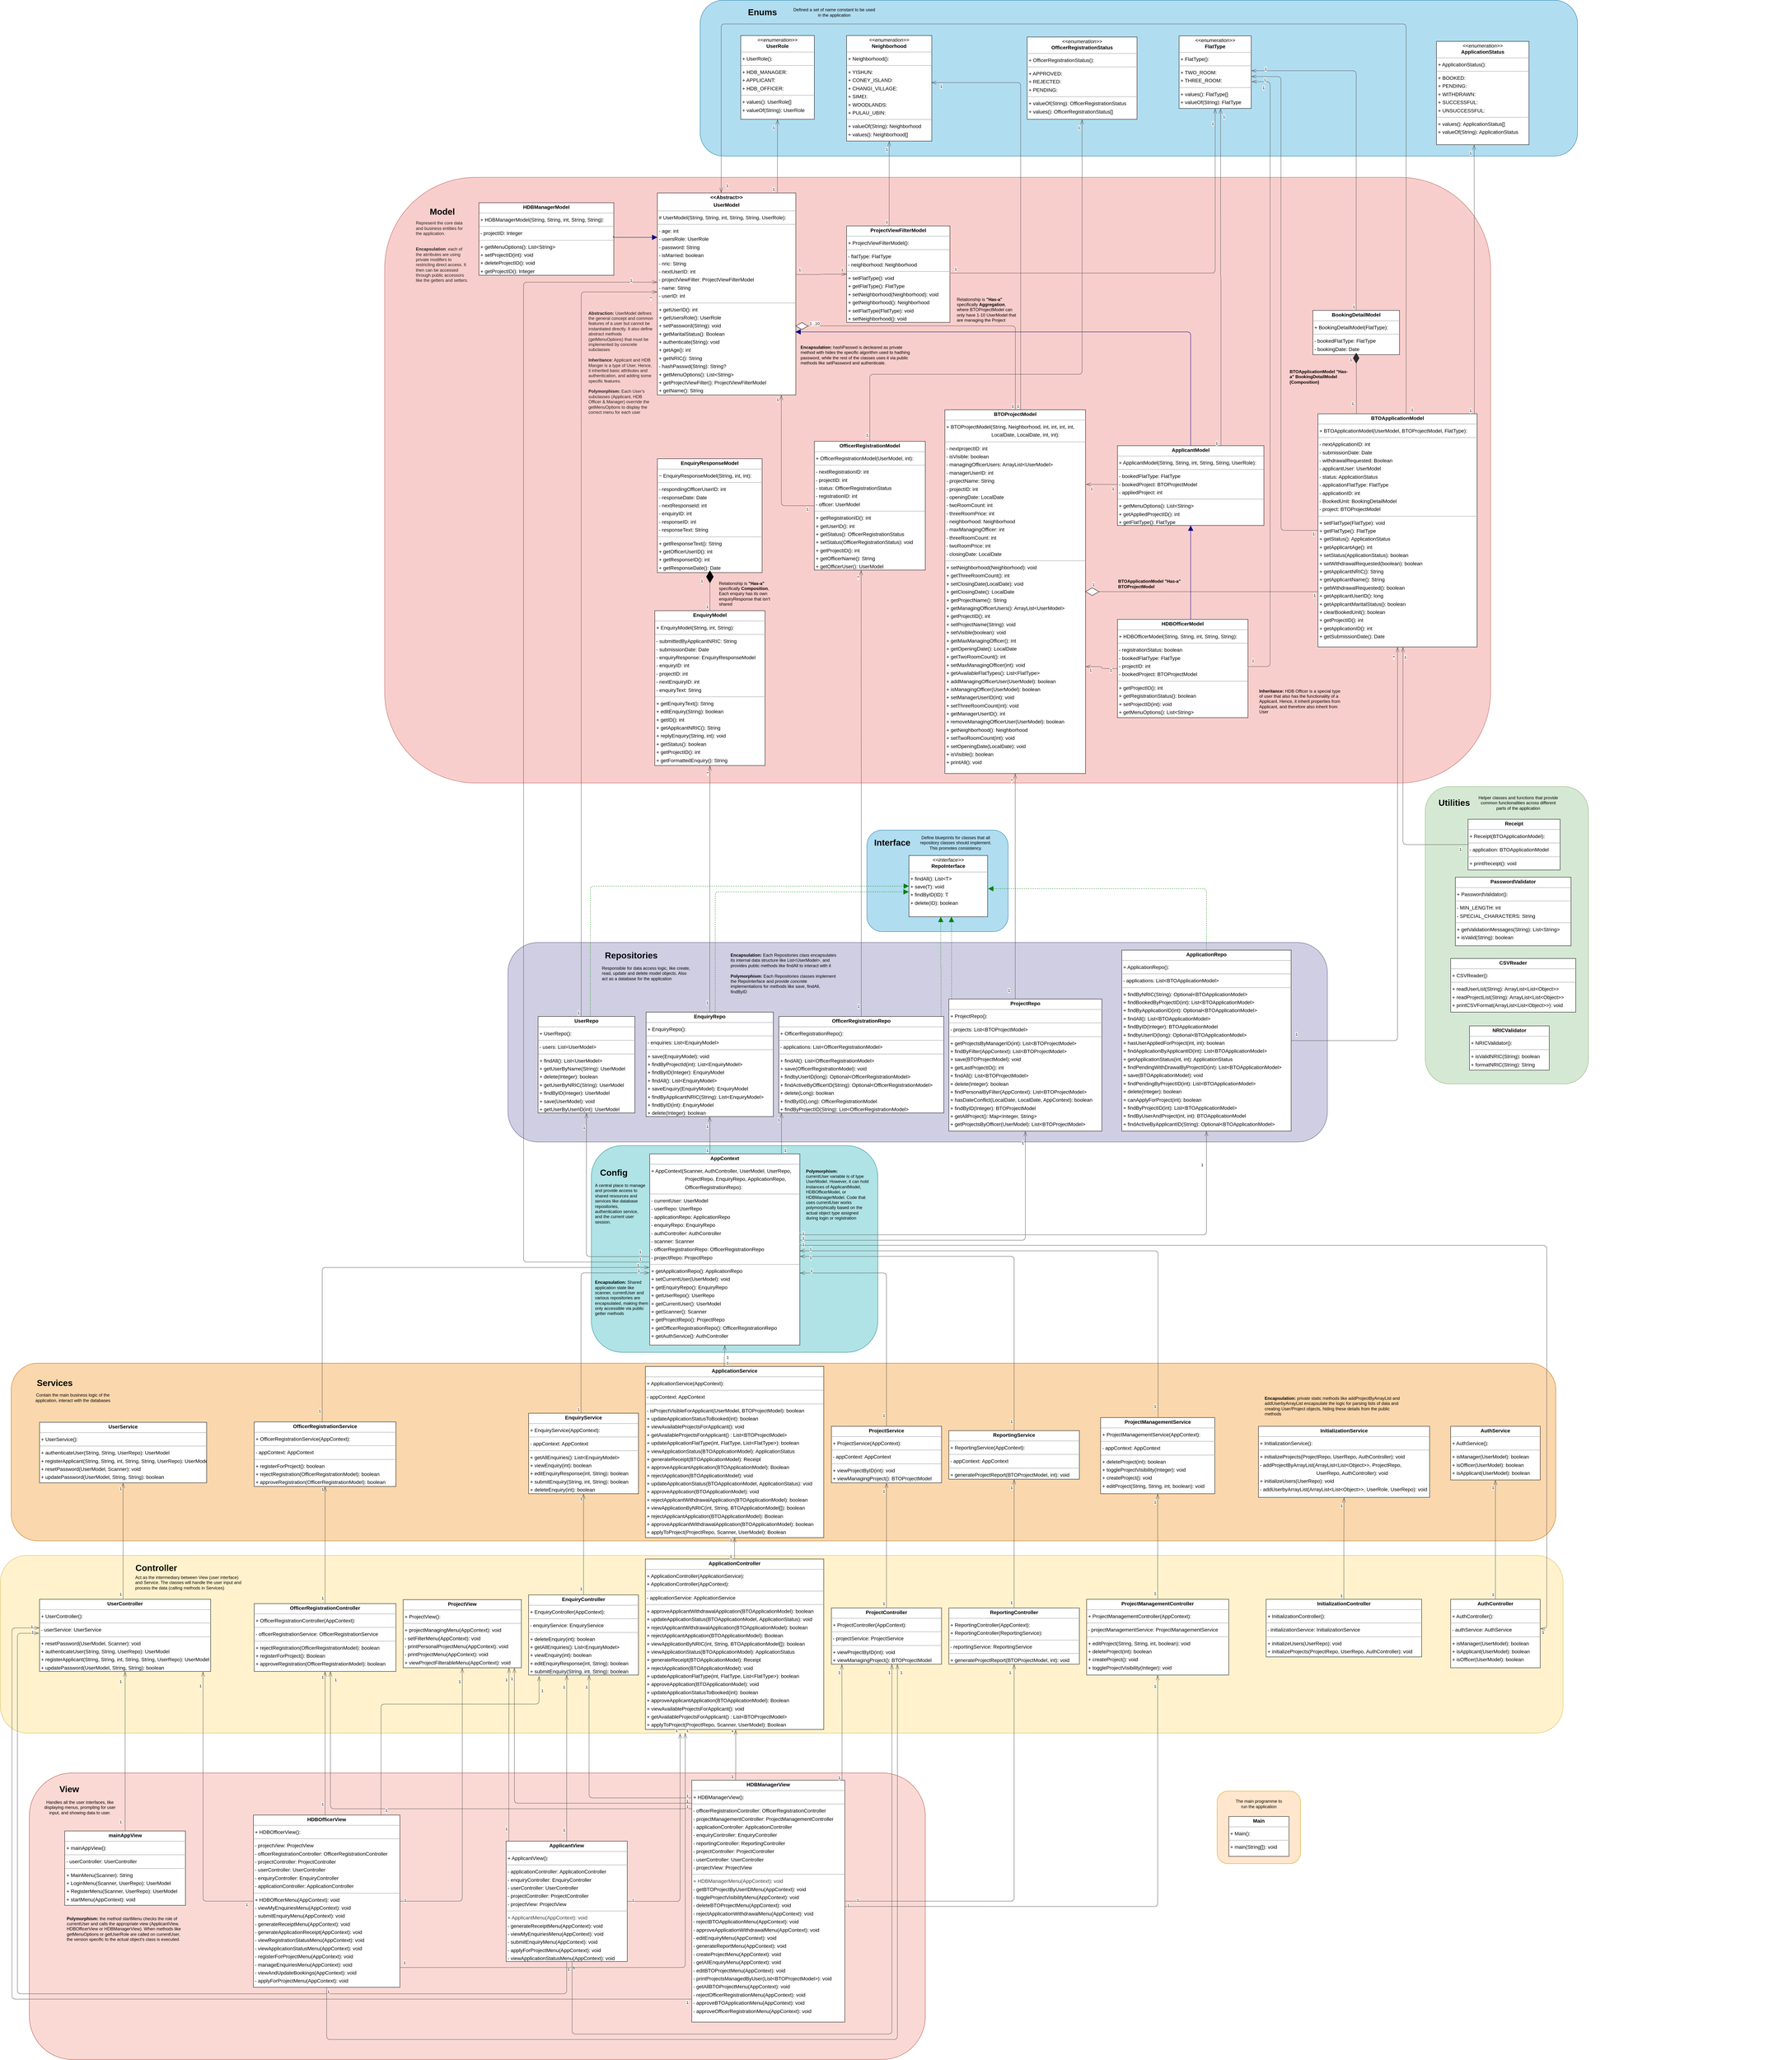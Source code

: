 <mxfile>
    <diagram id="fJ4djnBpITY3yPH3W6va" name="Page-1">
        <mxGraphModel dx="1297" dy="913" grid="1" gridSize="10" guides="1" tooltips="1" connect="1" arrows="1" fold="1" page="0" pageScale="1" pageWidth="850" pageHeight="1100" background="none" math="0" shadow="0">
            <root>
                <mxCell id="0"/>
                <mxCell id="1" parent="0"/>
                <mxCell id="42" value="" style="rounded=1;whiteSpace=wrap;html=1;fillColor=#ffe6cc;strokeColor=#d79b00;" parent="1" vertex="1">
                    <mxGeometry x="3046" y="4900" width="230" height="200" as="geometry"/>
                </mxCell>
                <mxCell id="26" value="" style="rounded=1;whiteSpace=wrap;html=1;fillColor=#fad9d5;strokeColor=#ae4132;" parent="1" vertex="1">
                    <mxGeometry x="-230" y="4850" width="2471" height="790" as="geometry"/>
                </mxCell>
                <mxCell id="24" value="" style="rounded=1;whiteSpace=wrap;html=1;fillColor=#fff2cc;strokeColor=#d6b656;" parent="1" vertex="1">
                    <mxGeometry x="-310" y="4250" width="4310" height="490" as="geometry"/>
                </mxCell>
                <mxCell id="22" value="" style="rounded=1;whiteSpace=wrap;html=1;fillColor=#fad7ac;strokeColor=#b46504;" parent="1" vertex="1">
                    <mxGeometry x="-280" y="3720" width="4260" height="490" as="geometry"/>
                </mxCell>
                <mxCell id="20" value="" style="rounded=1;whiteSpace=wrap;html=1;fillColor=#b0e3e6;strokeColor=#0e8088;" parent="1" vertex="1">
                    <mxGeometry x="1320" y="3120" width="790" height="570" as="geometry"/>
                </mxCell>
                <mxCell id="17" value="" style="rounded=1;whiteSpace=wrap;html=1;fillColor=#d0cee2;strokeColor=#56517e;" parent="1" vertex="1">
                    <mxGeometry x="1090" y="2560" width="2260" height="550" as="geometry"/>
                </mxCell>
                <mxCell id="14" value="" style="rounded=1;whiteSpace=wrap;html=1;fillColor=#b1ddf0;strokeColor=#10739e;" parent="1" vertex="1">
                    <mxGeometry x="2080" y="2250" width="389.5" height="280" as="geometry"/>
                </mxCell>
                <mxCell id="12" value="" style="rounded=1;whiteSpace=wrap;html=1;fillColor=#d5e8d4;strokeColor=#82b366;" parent="1" vertex="1">
                    <mxGeometry x="3620" y="2130" width="450" height="820" as="geometry"/>
                </mxCell>
                <mxCell id="7" value="" style="rounded=1;whiteSpace=wrap;html=1;fillColor=#f8cecc;strokeColor=#b85450;" parent="1" vertex="1">
                    <mxGeometry x="750" y="450" width="3050" height="1670" as="geometry"/>
                </mxCell>
                <mxCell id="5" value="&lt;div&gt;&amp;nbsp; &amp;nbsp; &amp;nbsp; &amp;nbsp; &amp;nbsp; &amp;nbsp;&lt;/div&gt;&lt;div&gt;&lt;br&gt;&lt;/div&gt;&lt;div&gt;&lt;br&gt;&lt;/div&gt;&lt;div&gt;&lt;br&gt;&lt;/div&gt;&lt;div&gt;&lt;br&gt;&lt;/div&gt;&lt;div&gt;&lt;br&gt;&lt;/div&gt;&lt;div&gt;&lt;br&gt;&lt;/div&gt;&lt;div&gt;&lt;br&gt;&lt;/div&gt;&lt;div&gt;&lt;br&gt;&lt;/div&gt;&lt;div&gt;&lt;br&gt;&lt;/div&gt;&lt;div&gt;&lt;br&gt;&lt;/div&gt;&lt;div&gt;&lt;br&gt;&lt;/div&gt;&lt;div&gt;&lt;br&gt;&lt;/div&gt;&lt;div&gt;&lt;br&gt;&lt;/div&gt;&lt;div&gt;&lt;br&gt;&lt;/div&gt;&lt;div&gt;&lt;br&gt;&lt;/div&gt;&lt;div&gt;&lt;br&gt;&lt;/div&gt;&lt;div&gt;&lt;br&gt;&lt;/div&gt;&lt;div&gt;&lt;br&gt;&lt;/div&gt;&lt;div&gt;&lt;br&gt;&lt;/div&gt;&lt;div&gt;&lt;br&gt;&lt;/div&gt;&lt;div&gt;&lt;br&gt;&lt;/div&gt;&lt;div&gt;&lt;br&gt;&lt;/div&gt;&lt;div&gt;&lt;br&gt;&lt;/div&gt;&lt;div&gt;&lt;br&gt;&lt;/div&gt;&lt;div&gt;&lt;br&gt;&lt;/div&gt;" style="rounded=1;whiteSpace=wrap;html=1;fillColor=#b1ddf0;strokeColor=#10739e;align=left;" parent="1" vertex="1">
                    <mxGeometry x="1620" y="-38.5" width="2420" height="430" as="geometry"/>
                </mxCell>
                <mxCell id="node37" value="&lt;p style=&quot;margin:0px;margin-top:4px;text-align:center;&quot;&gt;&lt;b&gt;AppContext&lt;/b&gt;&lt;/p&gt;&lt;hr size=&quot;1&quot;&gt;&lt;p style=&quot;margin:0 0 0 4px;line-height:1.6;&quot;&gt;+ AppContext(Scanner, AuthController, UserModel, UserRepo,&lt;/p&gt;&lt;p style=&quot;margin:0 0 0 4px;line-height:1.6;&quot;&gt;&lt;span style=&quot;white-space: pre;&quot;&gt;&#x9;&lt;/span&gt;&lt;span style=&quot;white-space: pre;&quot;&gt;&#x9;&lt;/span&gt;&lt;span style=&quot;white-space: pre;&quot;&gt;&#x9;&lt;/span&gt;ProjectRepo, EnquiryRepo, ApplicationRepo,&lt;/p&gt;&lt;p style=&quot;margin:0 0 0 4px;line-height:1.6;&quot;&gt;&lt;span style=&quot;white-space: pre;&quot;&gt;&#x9;&lt;/span&gt;&lt;span style=&quot;white-space: pre;&quot;&gt;&#x9;&lt;/span&gt;&lt;span style=&quot;white-space: pre;&quot;&gt;&#x9;&lt;/span&gt;OfficerRegistrationRepo): &lt;/p&gt;&lt;hr size=&quot;1&quot;&gt;&lt;p style=&quot;margin:0 0 0 4px;line-height:1.6;&quot;&gt;- currentUser: UserModel&lt;br&gt;- userRepo: UserRepo&lt;br&gt;- applicationRepo: ApplicationRepo&lt;br&gt;- enquiryRepo: EnquiryRepo&lt;br&gt;- authController: AuthController&lt;br&gt;- scanner: Scanner&lt;br&gt;- officerRegistrationRepo: OfficerRegistrationRepo&lt;br&gt;- projectRepo: ProjectRepo&lt;/p&gt;&lt;hr size=&quot;1&quot;&gt;&lt;p style=&quot;margin:0 0 0 4px;line-height:1.6;&quot;&gt;+ getApplicationRepo(): ApplicationRepo&lt;br&gt;+ setCurrentUser(UserModel): void&lt;br&gt;+ getEnquiryRepo(): EnquiryRepo&lt;br&gt;+ getUserRepo(): UserRepo&lt;br&gt;+ getCurrentUser(): UserModel&lt;br&gt;+ getScanner(): Scanner&lt;br&gt;+ getProjectRepo(): ProjectRepo&lt;br&gt;+ getOfficerRegistrationRepo(): OfficerRegistrationRepo&lt;br&gt;+ getAuthService(): AuthController&lt;/p&gt;" style="verticalAlign=top;align=left;overflow=fill;fontSize=14;fontFamily=Helvetica;html=1;rounded=0;shadow=0;comic=0;labelBackgroundColor=none;strokeWidth=1;" parent="1" vertex="1">
                    <mxGeometry x="1481" y="3143" width="414" height="527" as="geometry"/>
                </mxCell>
                <mxCell id="node32" value="&lt;p style=&quot;margin:0px;margin-top:4px;text-align:center;&quot;&gt;&lt;b&gt;ApplicantModel&lt;/b&gt;&lt;/p&gt;&lt;hr size=&quot;1&quot;/&gt;&lt;p style=&quot;margin:0 0 0 4px;line-height:1.6;&quot;&gt;+ ApplicantModel(String, String, int, String, String, UserRole): &lt;/p&gt;&lt;hr size=&quot;1&quot;/&gt;&lt;p style=&quot;margin:0 0 0 4px;line-height:1.6;&quot;&gt;- bookedFlatType: FlatType&lt;br/&gt;- bookedProject: BTOProjectModel&lt;br/&gt;- appliedProject: int&lt;/p&gt;&lt;hr size=&quot;1&quot;/&gt;&lt;p style=&quot;margin:0 0 0 4px;line-height:1.6;&quot;&gt;+ getMenuOptions(): List&amp;lt;String&amp;gt;&lt;br/&gt;+ getAppliedProjectID(): int&lt;br/&gt;+ getFlatType(): FlatType&lt;/p&gt;" style="verticalAlign=top;align=left;overflow=fill;fontSize=14;fontFamily=Helvetica;html=1;rounded=0;shadow=0;comic=0;labelBackgroundColor=none;strokeWidth=1;" parent="1" vertex="1">
                    <mxGeometry x="2771" y="1190" width="404" height="220" as="geometry"/>
                </mxCell>
                <mxCell id="node40" value="&lt;p style=&quot;margin:0px;margin-top:4px;text-align:center;&quot;&gt;&lt;b&gt;ApplicantView&lt;/b&gt;&lt;/p&gt;&lt;hr size=&quot;1&quot;&gt;&lt;p style=&quot;margin:0 0 0 4px;line-height:1.6;&quot;&gt;+ ApplicantView(): &lt;/p&gt;&lt;hr size=&quot;1&quot;&gt;&lt;p style=&quot;margin:0 0 0 4px;line-height:1.6;&quot;&gt;- applicationController: ApplicationController&lt;br&gt;- enquiryController: EnquiryController&lt;br&gt;- userController: UserController&lt;br&gt;- projectController: ProjectController&lt;br&gt;- projectView: ProjectView&lt;/p&gt;&lt;hr size=&quot;1&quot;&gt;&lt;p style=&quot;margin:0 0 0 4px;line-height:1.6;&quot;&gt;&lt;span style=&quot;color: rgb(63, 63, 63);&quot;&gt;+ ApplicantMenu(AppContext): void&lt;/span&gt;&lt;/p&gt;&lt;p style=&quot;margin:0 0 0 4px;line-height:1.6;&quot;&gt;- generateReceiptMenu(AppContext): void&lt;br&gt;- viewMyEnquiriesMenu(AppContext): void&lt;br&gt;- submitEnquiryMenu(AppContext): void&lt;br&gt;- applyForProjectMenu(AppContext): void&lt;br&gt;- viewApplicationStatusMenu(AppContext): void&lt;/p&gt;" style="verticalAlign=top;align=left;overflow=fill;fontSize=14;fontFamily=Helvetica;html=1;rounded=0;shadow=0;comic=0;labelBackgroundColor=none;strokeWidth=1;" parent="1" vertex="1">
                    <mxGeometry x="1085" y="5038" width="334" height="332" as="geometry"/>
                </mxCell>
                <mxCell id="node28" value="&lt;p style=&quot;margin:0px;margin-top:4px;text-align:center;&quot;&gt;&lt;b&gt;ApplicationController&lt;/b&gt;&lt;/p&gt;&lt;hr size=&quot;1&quot;&gt;&lt;p style=&quot;margin:0 0 0 4px;line-height:1.6;&quot;&gt;+ ApplicationController(ApplicationService): &lt;br&gt;+ ApplicationController(AppContext): &lt;/p&gt;&lt;hr size=&quot;1&quot;&gt;&lt;p style=&quot;margin:0 0 0 4px;line-height:1.6;&quot;&gt;- applicationService: ApplicationService&lt;/p&gt;&lt;hr size=&quot;1&quot;&gt;&lt;p style=&quot;margin:0 0 0 4px;line-height:1.6;&quot;&gt;+ approveApplicantWithdrawalApplication(BTOApplicationModel): boolean&lt;br&gt;+ updateApplicationStatus(BTOApplicationModel, ApplicationStatus): void&lt;br&gt;+ rejectApplicantWithdrawalApplication(BTOApplicationModel): boolean&lt;br&gt;+ rejectApplicantApplication(BTOApplicationModel): Boolean&lt;br&gt;+ viewApplicationByNRIC(int, String, BTOApplicationModel[]): boolean&lt;br&gt;+ viewApplicationStatus(BTOApplicationModel): ApplicationStatus&lt;br&gt;+ generateReceipt(BTOApplicationModel): Receipt&lt;br&gt;+ rejectApplication(BTOApplicationModel): void&lt;br&gt;+ updateApplicationFlatType(int, FlatType, List&amp;lt;FlatType&amp;gt;): boolean&lt;br&gt;+ approveApplication(BTOApplicationModel): void&lt;br&gt;+ updateApplicationStatusToBooked(int): boolean&lt;br&gt;+ approveApplicantApplication(BTOApplicationModel): Boolean&lt;br&gt;+ viewAvailableProjectsForApplicant(): void&lt;/p&gt;&lt;p style=&quot;margin:0 0 0 4px;line-height:1.6;&quot;&gt;+ getAvailableProjectsForApplicant() : List&amp;lt;BTOProjectModel&amp;gt;&lt;br&gt;+ applyToProject(ProjectRepo, Scanner, UserModel): Boolean&lt;/p&gt;" style="verticalAlign=top;align=left;overflow=fill;fontSize=14;fontFamily=Helvetica;html=1;rounded=0;shadow=0;comic=0;labelBackgroundColor=none;strokeWidth=1;" parent="1" vertex="1">
                    <mxGeometry x="1469" y="4260" width="492" height="470" as="geometry"/>
                </mxCell>
                <mxCell id="node30" value="&lt;p style=&quot;margin:0px;margin-top:4px;text-align:center;&quot;&gt;&lt;b&gt;ApplicationRepo&lt;/b&gt;&lt;/p&gt;&lt;hr size=&quot;1&quot;/&gt;&lt;p style=&quot;margin:0 0 0 4px;line-height:1.6;&quot;&gt;+ ApplicationRepo(): &lt;/p&gt;&lt;hr size=&quot;1&quot;/&gt;&lt;p style=&quot;margin:0 0 0 4px;line-height:1.6;&quot;&gt;- applications: List&amp;lt;BTOApplicationModel&amp;gt;&lt;/p&gt;&lt;hr size=&quot;1&quot;/&gt;&lt;p style=&quot;margin:0 0 0 4px;line-height:1.6;&quot;&gt;+ findByNRIC(String): Optional&amp;lt;BTOApplicationModel&amp;gt;&lt;br/&gt;+ findBookedByProjectID(int): List&amp;lt;BTOApplicationModel&amp;gt;&lt;br/&gt;+ findByApplicationID(int): Optional&amp;lt;BTOApplicationModel&amp;gt;&lt;br/&gt;+ findAll(): List&amp;lt;BTOApplicationModel&amp;gt;&lt;br/&gt;+ findByID(Integer): BTOApplicationModel&lt;br/&gt;+ findbyUserID(long): Optional&amp;lt;BTOApplicationModel&amp;gt;&lt;br/&gt;+ hasUserAppliedForProject(int, int): boolean&lt;br/&gt;+ findApplicationByApplicantID(int): List&amp;lt;BTOApplicationModel&amp;gt;&lt;br/&gt;+ getApplicationStatus(int, int): ApplicationStatus&lt;br/&gt;+ findPendingWithDrawalByProjectID(int): List&amp;lt;BTOApplicationModel&amp;gt;&lt;br/&gt;+ save(BTOApplicationModel): void&lt;br/&gt;+ findPendingByProjectID(int): List&amp;lt;BTOApplicationModel&amp;gt;&lt;br/&gt;+ delete(Integer): boolean&lt;br/&gt;+ canApplyForProject(int): boolean&lt;br/&gt;+ findByProjectID(int): List&amp;lt;BTOApplicationModel&amp;gt;&lt;br/&gt;+ findByUserAndProject(int, int): BTOApplicationModel&lt;br/&gt;+ findActiveByApplicantID(String): Optional&amp;lt;BTOApplicationModel&amp;gt;&lt;/p&gt;" style="verticalAlign=top;align=left;overflow=fill;fontSize=14;fontFamily=Helvetica;html=1;rounded=0;shadow=0;comic=0;labelBackgroundColor=none;strokeWidth=1;" parent="1" vertex="1">
                    <mxGeometry x="2783" y="2581" width="467" height="499" as="geometry"/>
                </mxCell>
                <mxCell id="node42" value="&lt;p style=&quot;margin:0px;margin-top:4px;text-align:center;&quot;&gt;&lt;b&gt;ApplicationService&lt;/b&gt;&lt;/p&gt;&lt;hr size=&quot;1&quot;&gt;&lt;p style=&quot;margin:0 0 0 4px;line-height:1.6;&quot;&gt;+ ApplicationService(AppContext): &lt;/p&gt;&lt;hr size=&quot;1&quot;&gt;&lt;p style=&quot;margin:0 0 0 4px;line-height:1.6;&quot;&gt;- appContext: AppContext&lt;/p&gt;&lt;hr size=&quot;1&quot;&gt;&lt;p style=&quot;margin:0 0 0 4px;line-height:1.6;&quot;&gt;- isProjectVisibleForApplicant(UserModel, BTOProjectModel): boolean&lt;br&gt;+ updateApplicationStatusToBooked(int): boolean&lt;br&gt;+ viewAvailableProjectsForApplicant(): void&lt;/p&gt;&lt;p style=&quot;margin:0 0 0 4px;line-height:1.6;&quot;&gt;+ getAvailableProjectsForApplicant() :&amp;nbsp;List&amp;lt;BTOProjectModel&amp;gt;&lt;br&gt;+ updateApplicationFlatType(int, FlatType, List&amp;lt;FlatType&amp;gt;): boolean&lt;br&gt;+ viewApplicationStatus(BTOApplicationModel): ApplicationStatus&lt;br&gt;+ generateReceipt(BTOApplicationModel): Receipt&lt;br&gt;+ approveApplicantApplication(BTOApplicationModel): Boolean&lt;br&gt;+ rejectApplication(BTOApplicationModel): void&lt;br&gt;+ updateApplicationStatus(BTOApplicationModel, ApplicationStatus): void&lt;br&gt;+ approveApplication(BTOApplicationModel): void&lt;br&gt;+ rejectApplicantWithdrawalApplication(BTOApplicationModel): boolean&lt;br&gt;+ viewApplicationByNRIC(int, String, BTOApplicationModel[]): boolean&lt;br&gt;+ rejectApplicantApplication(BTOApplicationModel): Boolean&lt;br&gt;+ approveApplicantWithdrawalApplication(BTOApplicationModel): boolean&lt;br&gt;+ applyToProject(ProjectRepo, Scanner, UserModel): Boolean&lt;/p&gt;" style="verticalAlign=top;align=left;overflow=fill;fontSize=14;fontFamily=Helvetica;html=1;rounded=0;shadow=0;comic=0;labelBackgroundColor=none;strokeWidth=1;" parent="1" vertex="1">
                    <mxGeometry x="1469" y="3729" width="492" height="472" as="geometry"/>
                </mxCell>
                <mxCell id="node22" value="&lt;p style=&quot;margin:0px;margin-top:4px;text-align:center;&quot;&gt;&lt;i&gt;&amp;lt;&amp;lt;enumeration&amp;gt;&amp;gt;&lt;/i&gt;&lt;br/&gt;&lt;b&gt;ApplicationStatus&lt;/b&gt;&lt;/p&gt;&lt;hr size=&quot;1&quot;/&gt;&lt;p style=&quot;margin:0 0 0 4px;line-height:1.6;&quot;&gt;+ ApplicationStatus(): &lt;/p&gt;&lt;hr size=&quot;1&quot;/&gt;&lt;p style=&quot;margin:0 0 0 4px;line-height:1.6;&quot;&gt;+ BOOKED: &lt;br/&gt;+ PENDING: &lt;br/&gt;+ WITHDRAWN: &lt;br/&gt;+ SUCCESSFUL: &lt;br/&gt;+ UNSUCCESSFUL: &lt;/p&gt;&lt;hr size=&quot;1&quot;/&gt;&lt;p style=&quot;margin:0 0 0 4px;line-height:1.6;&quot;&gt;+ values(): ApplicationStatus[]&lt;br/&gt;+ valueOf(String): ApplicationStatus&lt;/p&gt;" style="verticalAlign=top;align=left;overflow=fill;fontSize=14;fontFamily=Helvetica;html=1;rounded=0;shadow=0;comic=0;labelBackgroundColor=none;strokeWidth=1;" parent="1" vertex="1">
                    <mxGeometry x="3651" y="75" width="255" height="285" as="geometry"/>
                </mxCell>
                <mxCell id="node50" value="&lt;p style=&quot;margin:0px;margin-top:4px;text-align:center;&quot;&gt;&lt;b&gt;AuthController&lt;/b&gt;&lt;/p&gt;&lt;hr size=&quot;1&quot;/&gt;&lt;p style=&quot;margin:0 0 0 4px;line-height:1.6;&quot;&gt;+ AuthController(): &lt;/p&gt;&lt;hr size=&quot;1&quot;/&gt;&lt;p style=&quot;margin:0 0 0 4px;line-height:1.6;&quot;&gt;- authService: AuthService&lt;/p&gt;&lt;hr size=&quot;1&quot;/&gt;&lt;p style=&quot;margin:0 0 0 4px;line-height:1.6;&quot;&gt;+ isManager(UserModel): boolean&lt;br/&gt;+ isApplicant(UserModel): boolean&lt;br/&gt;+ isOfficer(UserModel): boolean&lt;/p&gt;" style="verticalAlign=top;align=left;overflow=fill;fontSize=14;fontFamily=Helvetica;html=1;rounded=0;shadow=0;comic=0;labelBackgroundColor=none;strokeWidth=1;" parent="1" vertex="1">
                    <mxGeometry x="3690" y="4371" width="247" height="189" as="geometry"/>
                </mxCell>
                <mxCell id="node27" value="&lt;p style=&quot;margin:0px;margin-top:4px;text-align:center;&quot;&gt;&lt;b&gt;AuthService&lt;/b&gt;&lt;/p&gt;&lt;hr size=&quot;1&quot;/&gt;&lt;p style=&quot;margin:0 0 0 4px;line-height:1.6;&quot;&gt;+ AuthService(): &lt;/p&gt;&lt;hr size=&quot;1&quot;/&gt;&lt;p style=&quot;margin:0 0 0 4px;line-height:1.6;&quot;&gt;+ isManager(UserModel): boolean&lt;br/&gt;+ isOfficer(UserModel): boolean&lt;br/&gt;+ isApplicant(UserModel): boolean&lt;/p&gt;" style="verticalAlign=top;align=left;overflow=fill;fontSize=14;fontFamily=Helvetica;html=1;rounded=0;shadow=0;comic=0;labelBackgroundColor=none;strokeWidth=1;" parent="1" vertex="1">
                    <mxGeometry x="3690" y="3894" width="247" height="148" as="geometry"/>
                </mxCell>
                <mxCell id="node39" value="&lt;p style=&quot;margin:0px;margin-top:4px;text-align:center;&quot;&gt;&lt;b&gt;BTOApplicationModel&lt;/b&gt;&lt;/p&gt;&lt;hr size=&quot;1&quot;/&gt;&lt;p style=&quot;margin:0 0 0 4px;line-height:1.6;&quot;&gt;+ BTOApplicationModel(UserModel, BTOProjectModel, FlatType): &lt;/p&gt;&lt;hr size=&quot;1&quot;/&gt;&lt;p style=&quot;margin:0 0 0 4px;line-height:1.6;&quot;&gt;- nextApplicationID: int&lt;br/&gt;- submissionDate: Date&lt;br/&gt;- withdrawalRequested: Boolean&lt;br/&gt;- applicantUser: UserModel&lt;br/&gt;- status: ApplicationStatus&lt;br/&gt;- applicationFlatType: FlatType&lt;br/&gt;- applicationID: int&lt;br/&gt;- BookedUnit: BookingDetailModel&lt;br/&gt;- project: BTOProjectModel&lt;/p&gt;&lt;hr size=&quot;1&quot;/&gt;&lt;p style=&quot;margin:0 0 0 4px;line-height:1.6;&quot;&gt;+ setFlatType(FlatType): void&lt;br/&gt;+ getFlatType(): FlatType&lt;br/&gt;+ getStatus(): ApplicationStatus&lt;br/&gt;+ getApplicantAge(): int&lt;br/&gt;+ setStatus(ApplicationStatus): boolean&lt;br/&gt;+ setWithdrawalRequested(boolean): boolean&lt;br/&gt;+ getApplicantNRIC(): String&lt;br/&gt;+ getApplicantName(): String&lt;br/&gt;+ getWithdrawalRequested(): boolean&lt;br/&gt;+ getApplicantUserID(): long&lt;br/&gt;+ getApplicantMaritalStatus(): boolean&lt;br/&gt;+ clearBookedUnit(): boolean&lt;br/&gt;+ getProjectID(): int&lt;br/&gt;+ getApplicationID(): int&lt;br/&gt;+ getSubmissionDate(): Date&lt;/p&gt;" style="verticalAlign=top;align=left;overflow=fill;fontSize=14;fontFamily=Helvetica;html=1;rounded=0;shadow=0;comic=0;labelBackgroundColor=none;strokeWidth=1;" parent="1" vertex="1">
                    <mxGeometry x="3324" y="1102" width="439" height="643" as="geometry"/>
                </mxCell>
                <mxCell id="node31" value="&lt;p style=&quot;margin:0px;margin-top:4px;text-align:center;&quot;&gt;&lt;b&gt;BTOProjectModel&lt;/b&gt;&lt;/p&gt;&lt;hr size=&quot;1&quot;&gt;&lt;p style=&quot;margin:0 0 0 4px;line-height:1.6;&quot;&gt;+ BTOProjectModel(String, Neighborhood, int, int, int, int,&lt;/p&gt;&lt;p style=&quot;margin:0 0 0 4px;line-height:1.6;&quot;&gt;&lt;span style=&quot;white-space: pre;&quot;&gt;&#x9;&lt;/span&gt;&lt;span style=&quot;white-space: pre;&quot;&gt;&#x9;&lt;/span&gt;&lt;span style=&quot;white-space: pre;&quot;&gt;&#x9;&lt;/span&gt;&lt;span style=&quot;white-space: pre;&quot;&gt;&#x9;&lt;/span&gt;LocalDate, LocalDate, int, int): &lt;/p&gt;&lt;hr size=&quot;1&quot;&gt;&lt;p style=&quot;margin:0 0 0 4px;line-height:1.6;&quot;&gt;- nextprojectID: int&lt;br&gt;- isVisible: boolean&lt;br&gt;- managingOfficerUsers: ArrayList&amp;lt;UserModel&amp;gt;&lt;br&gt;- managerUserID: int&lt;br&gt;- projectName: String&lt;br&gt;- projectID: int&lt;br&gt;- openingDate: LocalDate&lt;br&gt;- twoRoomCount: int&lt;br&gt;- threeRoomPrice: int&lt;br&gt;- neighborhood: Neighborhood&lt;br&gt;- maxManagingOfficer: int&lt;br&gt;- threeRoomCount: int&lt;br&gt;- twoRoomPrice: int&lt;br&gt;- closingDate: LocalDate&lt;/p&gt;&lt;hr size=&quot;1&quot;&gt;&lt;p style=&quot;margin:0 0 0 4px;line-height:1.6;&quot;&gt;+ setNeighborhood(Neighborhood): void&lt;br&gt;+ getThreeRoomCount(): int&lt;br&gt;+ setClosingDate(LocalDate): void&lt;br&gt;+ getClosingDate(): LocalDate&lt;br&gt;+ getProjectName(): String&lt;br&gt;+ getManagingOfficerUsers(): ArrayList&amp;lt;UserModel&amp;gt;&lt;br&gt;+ getProjectID(): int&lt;br&gt;+ setProjectName(String): void&lt;br&gt;+ setVisible(boolean): void&lt;br&gt;+ getMaxManagingOfficer(): int&lt;br&gt;+ getOpeningDate(): LocalDate&lt;br&gt;+ getTwoRoomCount(): int&lt;br&gt;+ setMaxManagingOfficer(int): void&lt;br&gt;+ getAvailableFlatTypes(): List&amp;lt;FlatType&amp;gt;&lt;br&gt;+ addManagingOfficerUser(UserModel): boolean&lt;br&gt;+ isManagingOfficer(UserModel): boolean&lt;br&gt;+ setManagerUserID(int): void&lt;br&gt;+ setThreeRoomCount(int): void&lt;br&gt;+ getManagerUserID(): int&lt;br&gt;+ removeManagingOfficerUser(UserModel): boolean&lt;br&gt;+ getNeighborhood(): Neighborhood&lt;br&gt;+ setTwoRoomCount(int): void&lt;br&gt;+ setOpeningDate(LocalDate): void&lt;br&gt;+ isVisible(): boolean&lt;br&gt;+ printAll(): void&lt;/p&gt;" style="verticalAlign=top;align=left;overflow=fill;fontSize=14;fontFamily=Helvetica;html=1;rounded=0;shadow=0;comic=0;labelBackgroundColor=none;strokeWidth=1;" parent="1" vertex="1">
                    <mxGeometry x="2295" y="1091" width="388" height="1003" as="geometry"/>
                </mxCell>
                <mxCell id="node41" value="&lt;p style=&quot;margin:0px;margin-top:4px;text-align:center;&quot;&gt;&lt;b&gt;BookingDetailModel&lt;/b&gt;&lt;/p&gt;&lt;hr size=&quot;1&quot;/&gt;&lt;p style=&quot;margin:0 0 0 4px;line-height:1.6;&quot;&gt;+ BookingDetailModel(FlatType): &lt;/p&gt;&lt;hr size=&quot;1&quot;/&gt;&lt;p style=&quot;margin:0 0 0 4px;line-height:1.6;&quot;&gt;- bookedFlatType: FlatType&lt;br/&gt;- bookingDate: Date&lt;/p&gt;" style="verticalAlign=top;align=left;overflow=fill;fontSize=14;fontFamily=Helvetica;html=1;rounded=0;shadow=0;comic=0;labelBackgroundColor=none;strokeWidth=1;" parent="1" vertex="1">
                    <mxGeometry x="3310" y="817" width="239" height="122" as="geometry"/>
                </mxCell>
                <mxCell id="node43" value="&lt;p style=&quot;margin:0px;margin-top:4px;text-align:center;&quot;&gt;&lt;b&gt;CSVReader&lt;/b&gt;&lt;/p&gt;&lt;hr size=&quot;1&quot;/&gt;&lt;p style=&quot;margin:0 0 0 4px;line-height:1.6;&quot;&gt;+ CSVReader(): &lt;/p&gt;&lt;hr size=&quot;1&quot;/&gt;&lt;p style=&quot;margin:0 0 0 4px;line-height:1.6;&quot;&gt;+ readUserList(String): ArrayList&amp;lt;List&amp;lt;Object&amp;gt;&amp;gt;&lt;br/&gt;+ readProjectList(String): ArrayList&amp;lt;List&amp;lt;Object&amp;gt;&amp;gt;&lt;br/&gt;+ printCSVFormat(ArrayList&amp;lt;List&amp;lt;Object&amp;gt;&amp;gt;): void&lt;/p&gt;" style="verticalAlign=top;align=left;overflow=fill;fontSize=14;fontFamily=Helvetica;html=1;rounded=0;shadow=0;comic=0;labelBackgroundColor=none;strokeWidth=1;" parent="1" vertex="1">
                    <mxGeometry x="3690" y="2604" width="345" height="148" as="geometry"/>
                </mxCell>
                <mxCell id="node5" value="&lt;p style=&quot;margin:0px;margin-top:4px;text-align:center;&quot;&gt;&lt;b&gt;EnquiryController&lt;/b&gt;&lt;/p&gt;&lt;hr size=&quot;1&quot;/&gt;&lt;p style=&quot;margin:0 0 0 4px;line-height:1.6;&quot;&gt;+ EnquiryController(AppContext): &lt;/p&gt;&lt;hr size=&quot;1&quot;/&gt;&lt;p style=&quot;margin:0 0 0 4px;line-height:1.6;&quot;&gt;- enquiryService: EnquiryService&lt;/p&gt;&lt;hr size=&quot;1&quot;/&gt;&lt;p style=&quot;margin:0 0 0 4px;line-height:1.6;&quot;&gt;+ deleteEnquiry(int): boolean&lt;br/&gt;+ getAllEnquiries(): List&amp;lt;EnquiryModel&amp;gt;&lt;br/&gt;+ viewEnquiry(int): boolean&lt;br/&gt;+ editEnquiryResponse(int, String): boolean&lt;br/&gt;+ submitEnquiry(String, int, String): boolean&lt;/p&gt;" style="verticalAlign=top;align=left;overflow=fill;fontSize=14;fontFamily=Helvetica;html=1;rounded=0;shadow=0;comic=0;labelBackgroundColor=none;strokeWidth=1;" parent="1" vertex="1">
                    <mxGeometry x="1147" y="4359" width="303" height="221" as="geometry"/>
                </mxCell>
                <mxCell id="node8" value="&lt;p style=&quot;margin:0px;margin-top:4px;text-align:center;&quot;&gt;&lt;b&gt;EnquiryModel&lt;/b&gt;&lt;/p&gt;&lt;hr size=&quot;1&quot;&gt;&lt;p style=&quot;margin:0 0 0 4px;line-height:1.6;&quot;&gt;+ EnquiryModel(String, int, String): &lt;/p&gt;&lt;hr size=&quot;1&quot;&gt;&lt;p style=&quot;margin:0 0 0 4px;line-height:1.6;&quot;&gt;- submittedByApplicantNRIC: String&lt;br&gt;- submissionDate: Date&lt;br&gt;- enquiryResponse: EnquiryResponseModel&lt;br&gt;- enquiryID: int&lt;br&gt;- projectID: int&lt;br&gt;- nextEnquiryID: int&lt;br&gt;- enquiryText: String&lt;/p&gt;&lt;hr size=&quot;1&quot;&gt;&lt;p style=&quot;margin:0 0 0 4px;line-height:1.6;&quot;&gt;+ getEnquiryText(): String&lt;br&gt;+ editEnquiry(String): boolean&lt;br&gt;+ getID(): int&lt;br&gt;+ getApplicantNRIC(): String&lt;br&gt;+ replyEnquiry(String, int): void&lt;br&gt;+ getStatus(): boolean&lt;br&gt;+ getProjectID(): int&lt;br&gt;+ getFormattedEnquiry(): String&lt;/p&gt;" style="verticalAlign=top;align=left;overflow=fill;fontSize=14;fontFamily=Helvetica;html=1;rounded=0;shadow=0;comic=0;labelBackgroundColor=none;strokeWidth=1;" parent="1" vertex="1">
                    <mxGeometry x="1495" y="1645" width="304" height="427" as="geometry"/>
                </mxCell>
                <mxCell id="node33" value="&lt;p style=&quot;margin:0px;margin-top:4px;text-align:center;&quot;&gt;&lt;b&gt;EnquiryRepo&lt;/b&gt;&lt;/p&gt;&lt;hr size=&quot;1&quot;/&gt;&lt;p style=&quot;margin:0 0 0 4px;line-height:1.6;&quot;&gt;+ EnquiryRepo(): &lt;/p&gt;&lt;hr size=&quot;1&quot;/&gt;&lt;p style=&quot;margin:0 0 0 4px;line-height:1.6;&quot;&gt;- enquiries: List&amp;lt;EnquiryModel&amp;gt;&lt;/p&gt;&lt;hr size=&quot;1&quot;/&gt;&lt;p style=&quot;margin:0 0 0 4px;line-height:1.6;&quot;&gt;+ save(EnquiryModel): void&lt;br/&gt;+ findByProjectId(int): List&amp;lt;EnquiryModel&amp;gt;&lt;br/&gt;+ findByID(Integer): EnquiryModel&lt;br/&gt;+ findAll(): List&amp;lt;EnquiryModel&amp;gt;&lt;br/&gt;+ saveEnquiry(EnquiryModel): EnquiryModel&lt;br/&gt;+ findByApplicantNRIC(String): List&amp;lt;EnquiryModel&amp;gt;&lt;br/&gt;+ findByID(int): EnquiryModel&lt;br/&gt;+ delete(Integer): boolean&lt;/p&gt;" style="verticalAlign=top;align=left;overflow=fill;fontSize=14;fontFamily=Helvetica;html=1;rounded=0;shadow=0;comic=0;labelBackgroundColor=none;strokeWidth=1;" parent="1" vertex="1">
                    <mxGeometry x="1471" y="2752" width="351" height="288" as="geometry"/>
                </mxCell>
                <mxCell id="node20" value="&lt;p style=&quot;margin:0px;margin-top:4px;text-align:center;&quot;&gt;&lt;b&gt;EnquiryResponseModel&lt;/b&gt;&lt;/p&gt;&lt;hr size=&quot;1&quot;&gt;&lt;p style=&quot;margin:0 0 0 4px;line-height:1.6;&quot;&gt;~ EnquiryResponseModel(String, int, int): &lt;/p&gt;&lt;hr size=&quot;1&quot;&gt;&lt;p style=&quot;margin:0 0 0 4px;line-height:1.6;&quot;&gt;- respondingOfficerUserID: int&lt;br&gt;- responseDate: Date&lt;br&gt;- nextResponseId: int&lt;br&gt;- enquiryID: int&lt;br&gt;- responseID: int&lt;br&gt;- responseText: String&lt;/p&gt;&lt;hr size=&quot;1&quot;&gt;&lt;p style=&quot;margin:0 0 0 4px;line-height:1.6;&quot;&gt;+ getResponseText(): String&lt;br&gt;+ getOfficerUserID(): int&lt;br&gt;+ getResponseID(): int&lt;br&gt;+ getResponseDate(): Date&lt;/p&gt;" style="verticalAlign=top;align=left;overflow=fill;fontSize=14;fontFamily=Helvetica;html=1;rounded=0;shadow=0;comic=0;labelBackgroundColor=none;strokeWidth=1;" parent="1" vertex="1">
                    <mxGeometry x="1502" y="1226" width="289" height="314" as="geometry"/>
                </mxCell>
                <mxCell id="node4" value="&lt;p style=&quot;margin:0px;margin-top:4px;text-align:center;&quot;&gt;&lt;b&gt;EnquiryService&lt;/b&gt;&lt;/p&gt;&lt;hr size=&quot;1&quot;/&gt;&lt;p style=&quot;margin:0 0 0 4px;line-height:1.6;&quot;&gt;+ EnquiryService(AppContext): &lt;/p&gt;&lt;hr size=&quot;1&quot;/&gt;&lt;p style=&quot;margin:0 0 0 4px;line-height:1.6;&quot;&gt;- appContext: AppContext&lt;/p&gt;&lt;hr size=&quot;1&quot;/&gt;&lt;p style=&quot;margin:0 0 0 4px;line-height:1.6;&quot;&gt;+ getAllEnquiries(): List&amp;lt;EnquiryModel&amp;gt;&lt;br/&gt;+ viewEnquiry(int): boolean&lt;br/&gt;+ editEnquiryResponse(int, String): boolean&lt;br/&gt;+ submitEnquiry(String, int, String): boolean&lt;br/&gt;+ deleteEnquiry(int): boolean&lt;/p&gt;" style="verticalAlign=top;align=left;overflow=fill;fontSize=14;fontFamily=Helvetica;html=1;rounded=0;shadow=0;comic=0;labelBackgroundColor=none;strokeWidth=1;" parent="1" vertex="1">
                    <mxGeometry x="1147" y="3858" width="303" height="222" as="geometry"/>
                </mxCell>
                <mxCell id="node12" value="&lt;p style=&quot;margin:0px;margin-top:4px;text-align:center;&quot;&gt;&lt;i&gt;&amp;lt;&amp;lt;enumeration&amp;gt;&amp;gt;&lt;/i&gt;&lt;br/&gt;&lt;b&gt;FlatType&lt;/b&gt;&lt;/p&gt;&lt;hr size=&quot;1&quot;/&gt;&lt;p style=&quot;margin:0 0 0 4px;line-height:1.6;&quot;&gt;+ FlatType(): &lt;/p&gt;&lt;hr size=&quot;1&quot;/&gt;&lt;p style=&quot;margin:0 0 0 4px;line-height:1.6;&quot;&gt;+ TWO_ROOM: &lt;br/&gt;+ THREE_ROOM: &lt;/p&gt;&lt;hr size=&quot;1&quot;/&gt;&lt;p style=&quot;margin:0 0 0 4px;line-height:1.6;&quot;&gt;+ values(): FlatType[]&lt;br/&gt;+ valueOf(String): FlatType&lt;/p&gt;" style="verticalAlign=top;align=left;overflow=fill;fontSize=14;fontFamily=Helvetica;html=1;rounded=0;shadow=0;comic=0;labelBackgroundColor=none;strokeWidth=1;" parent="1" vertex="1">
                    <mxGeometry x="2941" y="60" width="199" height="200" as="geometry"/>
                </mxCell>
                <mxCell id="node26" value="&lt;p style=&quot;margin:0px;margin-top:4px;text-align:center;&quot;&gt;&lt;b&gt;HDBManagerModel&lt;/b&gt;&lt;/p&gt;&lt;hr size=&quot;1&quot;/&gt;&lt;p style=&quot;margin:0 0 0 4px;line-height:1.6;&quot;&gt;+ HDBManagerModel(String, String, int, String, String): &lt;/p&gt;&lt;hr size=&quot;1&quot;/&gt;&lt;p style=&quot;margin:0 0 0 4px;line-height:1.6;&quot;&gt;- projectID: Integer&lt;/p&gt;&lt;hr size=&quot;1&quot;/&gt;&lt;p style=&quot;margin:0 0 0 4px;line-height:1.6;&quot;&gt;+ getMenuOptions(): List&amp;lt;String&amp;gt;&lt;br/&gt;+ setProjectID(int): void&lt;br/&gt;+ deleteProjectID(): void&lt;br/&gt;+ getProjectID(): Integer&lt;/p&gt;" style="verticalAlign=top;align=left;overflow=fill;fontSize=14;fontFamily=Helvetica;html=1;rounded=0;shadow=0;comic=0;labelBackgroundColor=none;strokeWidth=1;" parent="1" vertex="1">
                    <mxGeometry x="1010" y="520" width="372" height="200" as="geometry"/>
                </mxCell>
                <mxCell id="node13" value="&lt;p style=&quot;margin:0px;margin-top:4px;text-align:center;&quot;&gt;&lt;b&gt;HDBManagerView&lt;/b&gt;&lt;/p&gt;&lt;hr size=&quot;1&quot;&gt;&lt;p style=&quot;margin:0 0 0 4px;line-height:1.6;&quot;&gt;+ HDBManagerView(): &lt;/p&gt;&lt;hr size=&quot;1&quot;&gt;&lt;p style=&quot;margin:0 0 0 4px;line-height:1.6;&quot;&gt;- officerRegistrationController: OfficerRegistrationController&lt;br&gt;- projectManagementController: ProjectManagementController&lt;br&gt;- applicationController: ApplicationController&lt;br&gt;- enquiryController: EnquiryController&lt;br&gt;- reportingController: ReportingController&lt;br&gt;- projectController: ProjectController&lt;br&gt;- userController: UserController&lt;br&gt;- projectView: ProjectView&lt;/p&gt;&lt;hr size=&quot;1&quot;&gt;&lt;p style=&quot;margin:0 0 0 4px;line-height:1.6;&quot;&gt;&lt;span style=&quot;color: rgb(63, 63, 63);&quot;&gt;+ HDBManagerMenu(AppContext): void&lt;/span&gt;&lt;/p&gt;&lt;p style=&quot;margin:0 0 0 4px;line-height:1.6;&quot;&gt;- getBTOProjectByUserIDMenu(AppContext): void&lt;br&gt;- toggleProjectVisibilityMenu(AppContext): void&lt;br&gt;- deleteBTOProjectMenu(AppContext): void&lt;br&gt;- rejectApplicationWithdrawalMenu(AppContext): void&lt;br&gt;- rejectBTOApplicationMenu(AppContext): void&lt;br&gt;- approveApplicationWithdrawalMenu(AppContext): void&lt;br&gt;- editEnquiryMenu(AppContext): void&lt;br&gt;- generateReportMenu(AppContext): void&lt;br&gt;- createProjectMenu(AppContext): void&lt;br&gt;- getAllEnquiryMenu(AppContext): void&lt;br&gt;- editBTOProjectMenu(AppContext): void&lt;br&gt;- printProjectsManagedByUser(List&amp;lt;BTOProjectModel&amp;gt;): void&lt;br&gt;- getAllBTOProjectMenu(AppContext): void&lt;br&gt;- rejectOfficerRegistrationMenu(AppContext): void&lt;br&gt;- approveBTOApplicationMenu(AppContext): void&lt;br&gt;- approveOfficerRegistrationMenu(AppContext): void&lt;/p&gt;" style="verticalAlign=top;align=left;overflow=fill;fontSize=14;fontFamily=Helvetica;html=1;rounded=0;shadow=0;comic=0;labelBackgroundColor=none;strokeWidth=1;" parent="1" vertex="1">
                    <mxGeometry x="1597" y="4870" width="422" height="667" as="geometry"/>
                </mxCell>
                <mxCell id="node47" value="&lt;p style=&quot;margin:0px;margin-top:4px;text-align:center;&quot;&gt;&lt;b&gt;HDBOfficerModel&lt;/b&gt;&lt;/p&gt;&lt;hr size=&quot;1&quot;/&gt;&lt;p style=&quot;margin:0 0 0 4px;line-height:1.6;&quot;&gt;+ HDBOfficerModel(String, String, int, String, String): &lt;/p&gt;&lt;hr size=&quot;1&quot;/&gt;&lt;p style=&quot;margin:0 0 0 4px;line-height:1.6;&quot;&gt;- registrationStatus: boolean&lt;br/&gt;- bookedFlatType: FlatType&lt;br/&gt;- projectID: int&lt;br/&gt;- bookedProject: BTOProjectModel&lt;/p&gt;&lt;hr size=&quot;1&quot;/&gt;&lt;p style=&quot;margin:0 0 0 4px;line-height:1.6;&quot;&gt;+ getProjectID(): int&lt;br/&gt;+ getRegistrationStatus(): boolean&lt;br/&gt;+ setProjectID(int): void&lt;br/&gt;+ getMenuOptions(): List&amp;lt;String&amp;gt;&lt;/p&gt;" style="verticalAlign=top;align=left;overflow=fill;fontSize=14;fontFamily=Helvetica;html=1;rounded=0;shadow=0;comic=0;labelBackgroundColor=none;strokeWidth=1;" parent="1" vertex="1">
                    <mxGeometry x="2771" y="1669" width="360" height="271" as="geometry"/>
                </mxCell>
                <mxCell id="node1" value="&lt;p style=&quot;margin:0px;margin-top:4px;text-align:center;&quot;&gt;&lt;b&gt;HDBOfficerView&lt;/b&gt;&lt;/p&gt;&lt;hr size=&quot;1&quot;/&gt;&lt;p style=&quot;margin:0 0 0 4px;line-height:1.6;&quot;&gt;+ HDBOfficerView(): &lt;/p&gt;&lt;hr size=&quot;1&quot;/&gt;&lt;p style=&quot;margin:0 0 0 4px;line-height:1.6;&quot;&gt;- projectView: ProjectView&lt;br/&gt;- officerRegistrationController: OfficerRegistrationController&lt;br/&gt;- projectController: ProjectController&lt;br/&gt;- userController: UserController&lt;br/&gt;- enquiryController: EnquiryController&lt;br/&gt;- applicationController: ApplicationController&lt;/p&gt;&lt;hr size=&quot;1&quot;/&gt;&lt;p style=&quot;margin:0 0 0 4px;line-height:1.6;&quot;&gt;+ HDBOfficerMenu(AppContext): void&lt;br/&gt;- viewMyEnquiriesMenu(AppContext): void&lt;br/&gt;- submitEnquiryMenu(AppContext): void&lt;br/&gt;- generateReceiptMenu(AppContext): void&lt;br/&gt;- generateApplicationReceipt(AppContext): void&lt;br/&gt;- viewRegistrationStatusMenu(AppContext): void&lt;br/&gt;- viewApplicationStatusMenu(AppContext): void&lt;br/&gt;- registerForProjectMenu(AppContext): void&lt;br/&gt;- manageEnquiriesMenu(AppContext): void&lt;br/&gt;- viewAndUpdateBookings(AppContext): void&lt;br/&gt;- applyForProjectMenu(AppContext): void&lt;/p&gt;" style="verticalAlign=top;align=left;overflow=fill;fontSize=14;fontFamily=Helvetica;html=1;rounded=0;shadow=0;comic=0;labelBackgroundColor=none;strokeWidth=1;" parent="1" vertex="1">
                    <mxGeometry x="388" y="4966" width="404" height="475" as="geometry"/>
                </mxCell>
                <mxCell id="node25" value="&lt;p style=&quot;margin:0px;margin-top:4px;text-align:center;&quot;&gt;&lt;b&gt;InitializationController&lt;/b&gt;&lt;/p&gt;&lt;hr size=&quot;1&quot;/&gt;&lt;p style=&quot;margin:0 0 0 4px;line-height:1.6;&quot;&gt;+ InitializationController(): &lt;/p&gt;&lt;hr size=&quot;1&quot;/&gt;&lt;p style=&quot;margin:0 0 0 4px;line-height:1.6;&quot;&gt;- initializationService: InitializationService&lt;/p&gt;&lt;hr size=&quot;1&quot;/&gt;&lt;p style=&quot;margin:0 0 0 4px;line-height:1.6;&quot;&gt;+ initializeUsers(UserRepo): void&lt;br/&gt;+ initializeProjects(ProjectRepo, UserRepo, AuthController): void&lt;/p&gt;" style="verticalAlign=top;align=left;overflow=fill;fontSize=14;fontFamily=Helvetica;html=1;rounded=0;shadow=0;comic=0;labelBackgroundColor=none;strokeWidth=1;" parent="1" vertex="1">
                    <mxGeometry x="3181" y="4371" width="429" height="159" as="geometry"/>
                </mxCell>
                <mxCell id="node10" value="&lt;p style=&quot;margin:0px;margin-top:4px;text-align:center;&quot;&gt;&lt;b&gt;InitializationService&lt;/b&gt;&lt;/p&gt;&lt;hr size=&quot;1&quot;&gt;&lt;p style=&quot;margin:0 0 0 4px;line-height:1.6;&quot;&gt;+ InitializationService(): &lt;/p&gt;&lt;hr size=&quot;1&quot;&gt;&lt;p style=&quot;margin:0 0 0 4px;line-height:1.6;&quot;&gt;+ initializeProjects(ProjectRepo, UserRepo, AuthController): void&lt;br&gt;- addProjectByArrayList(ArrayList&amp;lt;List&amp;lt;Object&amp;gt;&amp;gt;, ProjectRepo,&amp;nbsp;&lt;/p&gt;&lt;p style=&quot;margin:0 0 0 4px;line-height:1.6;&quot;&gt;&lt;span style=&quot;white-space: pre;&quot;&gt;&#x9;&lt;/span&gt;&lt;span style=&quot;white-space: pre;&quot;&gt;&#x9;&lt;/span&gt;&lt;span style=&quot;white-space: pre;&quot;&gt;&#x9;&lt;/span&gt;&lt;span style=&quot;white-space: pre;&quot;&gt;&#x9;&lt;/span&gt;&lt;span style=&quot;white-space: pre;&quot;&gt;&#x9;&lt;/span&gt;UserRepo, AuthController): void&lt;br&gt;+ initializeUsers(UserRepo): void&lt;br&gt;- addUserbyArrayList(ArrayList&amp;lt;List&amp;lt;Object&amp;gt;&amp;gt;, UserRole, UserRepo): void&lt;/p&gt;" style="verticalAlign=top;align=left;overflow=fill;fontSize=14;fontFamily=Helvetica;html=1;rounded=0;shadow=0;comic=0;labelBackgroundColor=none;strokeWidth=1;" parent="1" vertex="1">
                    <mxGeometry x="3160" y="3894" width="472" height="196" as="geometry"/>
                </mxCell>
                <mxCell id="node29" value="&lt;p style=&quot;margin:0px;margin-top:4px;text-align:center;&quot;&gt;&lt;b&gt;Main&lt;/b&gt;&lt;/p&gt;&lt;hr size=&quot;1&quot;/&gt;&lt;p style=&quot;margin:0 0 0 4px;line-height:1.6;&quot;&gt;+ Main(): &lt;/p&gt;&lt;hr size=&quot;1&quot;/&gt;&lt;p style=&quot;margin:0 0 0 4px;line-height:1.6;&quot;&gt;+ main(String[]): void&lt;/p&gt;" style="verticalAlign=top;align=left;overflow=fill;fontSize=14;fontFamily=Helvetica;html=1;rounded=0;shadow=0;comic=0;labelBackgroundColor=none;strokeWidth=1;" parent="1" vertex="1">
                    <mxGeometry x="3078" y="4970" width="166" height="110" as="geometry"/>
                </mxCell>
                <mxCell id="node21" value="&lt;p style=&quot;margin:0px;margin-top:4px;text-align:center;&quot;&gt;&lt;b&gt;NRICValidator&lt;/b&gt;&lt;/p&gt;&lt;hr size=&quot;1&quot;/&gt;&lt;p style=&quot;margin:0 0 0 4px;line-height:1.6;&quot;&gt;+ NRICValidator(): &lt;/p&gt;&lt;hr size=&quot;1&quot;/&gt;&lt;p style=&quot;margin:0 0 0 4px;line-height:1.6;&quot;&gt;+ isValidNRIC(String): boolean&lt;br/&gt;+ formatNRIC(String): String&lt;/p&gt;" style="verticalAlign=top;align=left;overflow=fill;fontSize=14;fontFamily=Helvetica;html=1;rounded=0;shadow=0;comic=0;labelBackgroundColor=none;strokeWidth=1;" parent="1" vertex="1">
                    <mxGeometry x="3742" y="2790" width="220" height="122" as="geometry"/>
                </mxCell>
                <mxCell id="node9" value="&lt;p style=&quot;margin:0px;margin-top:4px;text-align:center;&quot;&gt;&lt;i&gt;&amp;lt;&amp;lt;enumeration&amp;gt;&amp;gt;&lt;/i&gt;&lt;br/&gt;&lt;b&gt;Neighborhood&lt;/b&gt;&lt;/p&gt;&lt;hr size=&quot;1&quot;/&gt;&lt;p style=&quot;margin:0 0 0 4px;line-height:1.6;&quot;&gt;+ Neighborhood(): &lt;/p&gt;&lt;hr size=&quot;1&quot;/&gt;&lt;p style=&quot;margin:0 0 0 4px;line-height:1.6;&quot;&gt;+ YISHUN: &lt;br/&gt;+ CONEY_ISLAND: &lt;br/&gt;+ CHANGI_VILLAGE: &lt;br/&gt;+ SIMEI: &lt;br/&gt;+ WOODLANDS: &lt;br/&gt;+ PULAU_UBIN: &lt;/p&gt;&lt;hr size=&quot;1&quot;/&gt;&lt;p style=&quot;margin:0 0 0 4px;line-height:1.6;&quot;&gt;+ valueOf(String): Neighborhood&lt;br/&gt;+ values(): Neighborhood[]&lt;/p&gt;" style="verticalAlign=top;align=left;overflow=fill;fontSize=14;fontFamily=Helvetica;html=1;rounded=0;shadow=0;comic=0;labelBackgroundColor=none;strokeWidth=1;" parent="1" vertex="1">
                    <mxGeometry x="2024" y="59" width="235" height="291" as="geometry"/>
                </mxCell>
                <mxCell id="node14" value="&lt;p style=&quot;margin:0px;margin-top:4px;text-align:center;&quot;&gt;&lt;b&gt;OfficerRegistrationController&lt;/b&gt;&lt;/p&gt;&lt;hr size=&quot;1&quot;/&gt;&lt;p style=&quot;margin:0 0 0 4px;line-height:1.6;&quot;&gt;+ OfficerRegistrationController(AppContext): &lt;/p&gt;&lt;hr size=&quot;1&quot;/&gt;&lt;p style=&quot;margin:0 0 0 4px;line-height:1.6;&quot;&gt;- officerRegistrationService: OfficerRegistrationService&lt;/p&gt;&lt;hr size=&quot;1&quot;/&gt;&lt;p style=&quot;margin:0 0 0 4px;line-height:1.6;&quot;&gt;+ rejectRegistration(OfficerRegistrationModel): boolean&lt;br/&gt;+ registerForProject(): Boolean&lt;br/&gt;+ approveRegistration(OfficerRegistrationModel): boolean&lt;/p&gt;" style="verticalAlign=top;align=left;overflow=fill;fontSize=14;fontFamily=Helvetica;html=1;rounded=0;shadow=0;comic=0;labelBackgroundColor=none;strokeWidth=1;" parent="1" vertex="1">
                    <mxGeometry x="390" y="4383" width="391" height="187" as="geometry"/>
                </mxCell>
                <mxCell id="node0" value="&lt;p style=&quot;margin:0px;margin-top:4px;text-align:center;&quot;&gt;&lt;b&gt;OfficerRegistrationModel&lt;/b&gt;&lt;/p&gt;&lt;hr size=&quot;1&quot;&gt;&lt;p style=&quot;margin:0 0 0 4px;line-height:1.6;&quot;&gt;+ OfficerRegistrationModel(UserModel, int): &lt;/p&gt;&lt;hr size=&quot;1&quot;&gt;&lt;p style=&quot;margin:0 0 0 4px;line-height:1.6;&quot;&gt;- nextRegistrationID: int&lt;br&gt;- projectID: int&lt;br&gt;- status: OfficerRegistrationStatus&lt;br&gt;- registrationID: int&lt;br&gt;- officer: UserModel&lt;/p&gt;&lt;hr size=&quot;1&quot;&gt;&lt;p style=&quot;margin:0 0 0 4px;line-height:1.6;&quot;&gt;+ getRegistrationID(): int&lt;br&gt;+ getUserID(): int&lt;br&gt;+ getStatus(): OfficerRegistrationStatus&lt;br&gt;+ setStatus(OfficerRegistrationStatus): void&lt;br&gt;+ getProjectID(): int&lt;br&gt;+ getOfficerName(): String&lt;br&gt;+ getOfficerUser(): UserModel&lt;/p&gt;" style="verticalAlign=top;align=left;overflow=fill;fontSize=14;fontFamily=Helvetica;html=1;rounded=0;shadow=0;comic=0;labelBackgroundColor=none;strokeWidth=1;" parent="1" vertex="1">
                    <mxGeometry x="1935" y="1178" width="306" height="355" as="geometry"/>
                </mxCell>
                <mxCell id="node19" value="&lt;p style=&quot;margin:0px;margin-top:4px;text-align:center;&quot;&gt;&lt;b&gt;OfficerRegistrationRepo&lt;/b&gt;&lt;/p&gt;&lt;hr size=&quot;1&quot;/&gt;&lt;p style=&quot;margin:0 0 0 4px;line-height:1.6;&quot;&gt;+ OfficerRegistrationRepo(): &lt;/p&gt;&lt;hr size=&quot;1&quot;/&gt;&lt;p style=&quot;margin:0 0 0 4px;line-height:1.6;&quot;&gt;- applications: List&amp;lt;OfficerRegistrationModel&amp;gt;&lt;/p&gt;&lt;hr size=&quot;1&quot;/&gt;&lt;p style=&quot;margin:0 0 0 4px;line-height:1.6;&quot;&gt;+ findAll(): List&amp;lt;OfficerRegistrationModel&amp;gt;&lt;br/&gt;+ save(OfficerRegistrationModel): void&lt;br/&gt;+ findbyUserID(long): Optional&amp;lt;OfficerRegistrationModel&amp;gt;&lt;br/&gt;+ findActiveByOfficerID(String): Optional&amp;lt;OfficerRegistrationModel&amp;gt;&lt;br/&gt;+ delete(Long): boolean&lt;br/&gt;+ findByID(Long): OfficerRegistrationModel&lt;br/&gt;+ findByProjectID(String): List&amp;lt;OfficerRegistrationModel&amp;gt;&lt;/p&gt;" style="verticalAlign=top;align=left;overflow=fill;fontSize=14;fontFamily=Helvetica;html=1;rounded=0;shadow=0;comic=0;labelBackgroundColor=none;strokeWidth=1;" parent="1" vertex="1">
                    <mxGeometry x="1837" y="2764" width="455" height="266" as="geometry"/>
                </mxCell>
                <mxCell id="node6" value="&lt;p style=&quot;margin:0px;margin-top:4px;text-align:center;&quot;&gt;&lt;b&gt;OfficerRegistrationService&lt;/b&gt;&lt;/p&gt;&lt;hr size=&quot;1&quot;/&gt;&lt;p style=&quot;margin:0 0 0 4px;line-height:1.6;&quot;&gt;+ OfficerRegistrationService(AppContext): &lt;/p&gt;&lt;hr size=&quot;1&quot;/&gt;&lt;p style=&quot;margin:0 0 0 4px;line-height:1.6;&quot;&gt;- appContext: AppContext&lt;/p&gt;&lt;hr size=&quot;1&quot;/&gt;&lt;p style=&quot;margin:0 0 0 4px;line-height:1.6;&quot;&gt;+ registerForProject(): boolean&lt;br/&gt;+ rejectRegistration(OfficerRegistrationModel): boolean&lt;br/&gt;+ approveRegistration(OfficerRegistrationModel): boolean&lt;/p&gt;" style="verticalAlign=top;align=left;overflow=fill;fontSize=14;fontFamily=Helvetica;html=1;rounded=0;shadow=0;comic=0;labelBackgroundColor=none;strokeWidth=1;" parent="1" vertex="1">
                    <mxGeometry x="390" y="3882" width="391" height="178" as="geometry"/>
                </mxCell>
                <mxCell id="node34" value="&lt;p style=&quot;margin:0px;margin-top:4px;text-align:center;&quot;&gt;&lt;i&gt;&amp;lt;&amp;lt;enumeration&amp;gt;&amp;gt;&lt;/i&gt;&lt;br/&gt;&lt;b&gt;OfficerRegistrationStatus&lt;/b&gt;&lt;/p&gt;&lt;hr size=&quot;1&quot;/&gt;&lt;p style=&quot;margin:0 0 0 4px;line-height:1.6;&quot;&gt;+ OfficerRegistrationStatus(): &lt;/p&gt;&lt;hr size=&quot;1&quot;/&gt;&lt;p style=&quot;margin:0 0 0 4px;line-height:1.6;&quot;&gt;+ APPROVED: &lt;br/&gt;+ REJECTED: &lt;br/&gt;+ PENDING: &lt;/p&gt;&lt;hr size=&quot;1&quot;/&gt;&lt;p style=&quot;margin:0 0 0 4px;line-height:1.6;&quot;&gt;+ valueOf(String): OfficerRegistrationStatus&lt;br/&gt;+ values(): OfficerRegistrationStatus[]&lt;/p&gt;" style="verticalAlign=top;align=left;overflow=fill;fontSize=14;fontFamily=Helvetica;html=1;rounded=0;shadow=0;comic=0;labelBackgroundColor=none;strokeWidth=1;" parent="1" vertex="1">
                    <mxGeometry x="2522" y="63" width="303" height="227" as="geometry"/>
                </mxCell>
                <mxCell id="node46" value="&lt;p style=&quot;margin:0px;margin-top:4px;text-align:center;&quot;&gt;&lt;b&gt;PasswordValidator&lt;/b&gt;&lt;/p&gt;&lt;hr size=&quot;1&quot;/&gt;&lt;p style=&quot;margin:0 0 0 4px;line-height:1.6;&quot;&gt;+ PasswordValidator(): &lt;/p&gt;&lt;hr size=&quot;1&quot;/&gt;&lt;p style=&quot;margin:0 0 0 4px;line-height:1.6;&quot;&gt;- MIN_LENGTH: int&lt;br/&gt;- SPECIAL_CHARACTERS: String&lt;/p&gt;&lt;hr size=&quot;1&quot;/&gt;&lt;p style=&quot;margin:0 0 0 4px;line-height:1.6;&quot;&gt;+ getValidationMessages(String): List&amp;lt;String&amp;gt;&lt;br/&gt;+ isValid(String): boolean&lt;/p&gt;" style="verticalAlign=top;align=left;overflow=fill;fontSize=14;fontFamily=Helvetica;html=1;rounded=0;shadow=0;comic=0;labelBackgroundColor=none;strokeWidth=1;" parent="1" vertex="1">
                    <mxGeometry x="3703" y="2380" width="319" height="189" as="geometry"/>
                </mxCell>
                <mxCell id="node35" value="&lt;p style=&quot;margin:0px;margin-top:4px;text-align:center;&quot;&gt;&lt;b&gt;ProjectController&lt;/b&gt;&lt;/p&gt;&lt;hr size=&quot;1&quot;/&gt;&lt;p style=&quot;margin:0 0 0 4px;line-height:1.6;&quot;&gt;+ ProjectController(AppContext): &lt;/p&gt;&lt;hr size=&quot;1&quot;/&gt;&lt;p style=&quot;margin:0 0 0 4px;line-height:1.6;&quot;&gt;- projectService: ProjectService&lt;/p&gt;&lt;hr size=&quot;1&quot;/&gt;&lt;p style=&quot;margin:0 0 0 4px;line-height:1.6;&quot;&gt;+ viewProjectByID(int): void&lt;br/&gt;+ viewManagingProject(): BTOProjectModel&lt;/p&gt;" style="verticalAlign=top;align=left;overflow=fill;fontSize=14;fontFamily=Helvetica;html=1;rounded=0;shadow=0;comic=0;labelBackgroundColor=none;strokeWidth=1;" parent="1" vertex="1">
                    <mxGeometry x="1982" y="4395" width="304" height="155" as="geometry"/>
                </mxCell>
                <mxCell id="node15" value="&lt;p style=&quot;margin:0px;margin-top:4px;text-align:center;&quot;&gt;&lt;b&gt;ProjectManagementController&lt;/b&gt;&lt;/p&gt;&lt;hr size=&quot;1&quot;/&gt;&lt;p style=&quot;margin:0 0 0 4px;line-height:1.6;&quot;&gt;+ ProjectManagementController(AppContext): &lt;/p&gt;&lt;hr size=&quot;1&quot;/&gt;&lt;p style=&quot;margin:0 0 0 4px;line-height:1.6;&quot;&gt;- projectManagementService: ProjectManagementService&lt;/p&gt;&lt;hr size=&quot;1&quot;/&gt;&lt;p style=&quot;margin:0 0 0 4px;line-height:1.6;&quot;&gt;+ editProject(String, String, int, boolean): void&lt;br/&gt;+ deleteProject(int): boolean&lt;br/&gt;+ createProject(): void&lt;br/&gt;+ toggleProjectVisibility(Integer): void&lt;/p&gt;" style="verticalAlign=top;align=left;overflow=fill;fontSize=14;fontFamily=Helvetica;html=1;rounded=0;shadow=0;comic=0;labelBackgroundColor=none;strokeWidth=1;" parent="1" vertex="1">
                    <mxGeometry x="2686" y="4371" width="392" height="209" as="geometry"/>
                </mxCell>
                <mxCell id="node38" value="&lt;p style=&quot;margin:0px;margin-top:4px;text-align:center;&quot;&gt;&lt;b&gt;ProjectManagementService&lt;/b&gt;&lt;/p&gt;&lt;hr size=&quot;1&quot;/&gt;&lt;p style=&quot;margin:0 0 0 4px;line-height:1.6;&quot;&gt;+ ProjectManagementService(AppContext): &lt;/p&gt;&lt;hr size=&quot;1&quot;/&gt;&lt;p style=&quot;margin:0 0 0 4px;line-height:1.6;&quot;&gt;- appContext: AppContext&lt;/p&gt;&lt;hr size=&quot;1&quot;/&gt;&lt;p style=&quot;margin:0 0 0 4px;line-height:1.6;&quot;&gt;+ deleteProject(int): boolean&lt;br/&gt;+ toggleProjectVisibility(Integer): void&lt;br/&gt;+ createProject(): void&lt;br/&gt;+ editProject(String, String, int, boolean): void&lt;/p&gt;" style="verticalAlign=top;align=left;overflow=fill;fontSize=14;fontFamily=Helvetica;html=1;rounded=0;shadow=0;comic=0;labelBackgroundColor=none;strokeWidth=1;" parent="1" vertex="1">
                    <mxGeometry x="2724.5" y="3870" width="315" height="210" as="geometry"/>
                </mxCell>
                <mxCell id="node2" value="&lt;p style=&quot;margin:0px;margin-top:4px;text-align:center;&quot;&gt;&lt;b&gt;ProjectRepo&lt;/b&gt;&lt;/p&gt;&lt;hr size=&quot;1&quot;/&gt;&lt;p style=&quot;margin:0 0 0 4px;line-height:1.6;&quot;&gt;+ ProjectRepo(): &lt;/p&gt;&lt;hr size=&quot;1&quot;/&gt;&lt;p style=&quot;margin:0 0 0 4px;line-height:1.6;&quot;&gt;- projects: List&amp;lt;BTOProjectModel&amp;gt;&lt;/p&gt;&lt;hr size=&quot;1&quot;/&gt;&lt;p style=&quot;margin:0 0 0 4px;line-height:1.6;&quot;&gt;+ getProjectsByManagerID(int): List&amp;lt;BTOProjectModel&amp;gt;&lt;br/&gt;+ findByFilter(AppContext): List&amp;lt;BTOProjectModel&amp;gt;&lt;br/&gt;+ save(BTOProjectModel): void&lt;br/&gt;+ getLastProjectID(): int&lt;br/&gt;+ findAll(): List&amp;lt;BTOProjectModel&amp;gt;&lt;br/&gt;+ delete(Integer): boolean&lt;br/&gt;+ findPersonalByFilter(AppContext): List&amp;lt;BTOProjectModel&amp;gt;&lt;br/&gt;+ hasDateConflict(LocalDate, LocalDate, AppContext): boolean&lt;br/&gt;+ findByID(Integer): BTOProjectModel&lt;br/&gt;+ getAllProject(): Map&amp;lt;Integer, String&amp;gt;&lt;br/&gt;+ getProjectsByOfficer(UserModel): List&amp;lt;BTOProjectModel&amp;gt;&lt;/p&gt;" style="verticalAlign=top;align=left;overflow=fill;fontSize=14;fontFamily=Helvetica;html=1;rounded=0;shadow=0;comic=0;labelBackgroundColor=none;strokeWidth=1;" parent="1" vertex="1">
                    <mxGeometry x="2306" y="2716" width="422" height="364" as="geometry"/>
                </mxCell>
                <mxCell id="node48" value="&lt;p style=&quot;margin:0px;margin-top:4px;text-align:center;&quot;&gt;&lt;b&gt;ProjectService&lt;/b&gt;&lt;/p&gt;&lt;hr size=&quot;1&quot;/&gt;&lt;p style=&quot;margin:0 0 0 4px;line-height:1.6;&quot;&gt;+ ProjectService(AppContext): &lt;/p&gt;&lt;hr size=&quot;1&quot;/&gt;&lt;p style=&quot;margin:0 0 0 4px;line-height:1.6;&quot;&gt;- appContext: AppContext&lt;/p&gt;&lt;hr size=&quot;1&quot;/&gt;&lt;p style=&quot;margin:0 0 0 4px;line-height:1.6;&quot;&gt;+ viewProjectByID(int): void&lt;br/&gt;+ viewManagingProject(): BTOProjectModel&lt;/p&gt;" style="verticalAlign=top;align=left;overflow=fill;fontSize=14;fontFamily=Helvetica;html=1;rounded=0;shadow=0;comic=0;labelBackgroundColor=none;strokeWidth=1;" parent="1" vertex="1">
                    <mxGeometry x="1982" y="3894" width="304" height="156" as="geometry"/>
                </mxCell>
                <mxCell id="node11" value="&lt;p style=&quot;margin:0px;margin-top:4px;text-align:center;&quot;&gt;&lt;b&gt;ProjectView&lt;/b&gt;&lt;/p&gt;&lt;hr size=&quot;1&quot;/&gt;&lt;p style=&quot;margin:0 0 0 4px;line-height:1.6;&quot;&gt;+ ProjectView(): &lt;/p&gt;&lt;hr size=&quot;1&quot;/&gt;&lt;p style=&quot;margin:0 0 0 4px;line-height:1.6;&quot;&gt;+ projectManagingMenu(AppContext): void&lt;br/&gt;- setFilterMenu(AppContext): void&lt;br/&gt;- printPersonalProjectMenu(AppContext): void&lt;br/&gt;- printProjectMenu(AppContext): void&lt;br/&gt;+ viewProjectFilterableMenu(AppContext): void&lt;/p&gt;" style="verticalAlign=top;align=left;overflow=fill;fontSize=14;fontFamily=Helvetica;html=1;rounded=0;shadow=0;comic=0;labelBackgroundColor=none;strokeWidth=1;" parent="1" vertex="1">
                    <mxGeometry x="801" y="4372" width="326" height="188" as="geometry"/>
                </mxCell>
                <mxCell id="node49" value="&lt;p style=&quot;margin:0px;margin-top:4px;text-align:center;&quot;&gt;&lt;b&gt;ProjectViewFilterModel&lt;/b&gt;&lt;/p&gt;&lt;hr size=&quot;1&quot;/&gt;&lt;p style=&quot;margin:0 0 0 4px;line-height:1.6;&quot;&gt;+ ProjectViewFilterModel(): &lt;/p&gt;&lt;hr size=&quot;1&quot;/&gt;&lt;p style=&quot;margin:0 0 0 4px;line-height:1.6;&quot;&gt;- flatType: FlatType&lt;br/&gt;- neighborhood: Neighborhood&lt;/p&gt;&lt;hr size=&quot;1&quot;/&gt;&lt;p style=&quot;margin:0 0 0 4px;line-height:1.6;&quot;&gt;+ setFlatType(): void&lt;br/&gt;+ getFlatType(): FlatType&lt;br/&gt;+ setNeighborhood(Neighborhood): void&lt;br/&gt;+ getNeighborhood(): Neighborhood&lt;br/&gt;+ setFlatType(FlatType): void&lt;br/&gt;+ setNeighborhood(): void&lt;/p&gt;" style="verticalAlign=top;align=left;overflow=fill;fontSize=14;fontFamily=Helvetica;html=1;rounded=0;shadow=0;comic=0;labelBackgroundColor=none;strokeWidth=1;" parent="1" vertex="1">
                    <mxGeometry x="2024" y="584" width="285" height="266" as="geometry"/>
                </mxCell>
                <mxCell id="node44" value="&lt;p style=&quot;margin:0px;margin-top:4px;text-align:center;&quot;&gt;&lt;b&gt;Receipt&lt;/b&gt;&lt;/p&gt;&lt;hr size=&quot;1&quot;/&gt;&lt;p style=&quot;margin:0 0 0 4px;line-height:1.6;&quot;&gt;+ Receipt(BTOApplicationModel): &lt;/p&gt;&lt;hr size=&quot;1&quot;/&gt;&lt;p style=&quot;margin:0 0 0 4px;line-height:1.6;&quot;&gt;- application: BTOApplicationModel&lt;/p&gt;&lt;hr size=&quot;1&quot;/&gt;&lt;p style=&quot;margin:0 0 0 4px;line-height:1.6;&quot;&gt;+ printReceipt(): void&lt;/p&gt;" style="verticalAlign=top;align=left;overflow=fill;fontSize=14;fontFamily=Helvetica;html=1;rounded=0;shadow=0;comic=0;labelBackgroundColor=none;strokeWidth=1;" parent="1" vertex="1">
                    <mxGeometry x="3738" y="2220" width="254" height="140" as="geometry"/>
                </mxCell>
                <mxCell id="node18" value="&lt;p style=&quot;margin:0px;margin-top:4px;text-align:center;&quot;&gt;&lt;i&gt;&amp;lt;&amp;lt;interface&amp;gt;&amp;gt;&lt;/i&gt;&lt;br/&gt;&lt;b&gt;RepoInterface&lt;T, ID&gt;&lt;/b&gt;&lt;/p&gt;&lt;hr size=&quot;1&quot;/&gt;&lt;p style=&quot;margin:0 0 0 4px;line-height:1.6;&quot;&gt;+ findAll(): List&amp;lt;T&amp;gt;&lt;br/&gt;+ save(T): void&lt;br/&gt;+ findByID(ID): T&lt;br/&gt;+ delete(ID): boolean&lt;/p&gt;" style="verticalAlign=top;align=left;overflow=fill;fontSize=14;fontFamily=Helvetica;html=1;rounded=0;shadow=0;comic=0;labelBackgroundColor=none;strokeWidth=1;" parent="1" vertex="1">
                    <mxGeometry x="2196" y="2320" width="217" height="169" as="geometry"/>
                </mxCell>
                <mxCell id="node3" value="&lt;p style=&quot;margin:0px;margin-top:4px;text-align:center;&quot;&gt;&lt;b&gt;ReportingController&lt;/b&gt;&lt;/p&gt;&lt;hr size=&quot;1&quot;/&gt;&lt;p style=&quot;margin:0 0 0 4px;line-height:1.6;&quot;&gt;+ ReportingController(AppContext): &lt;br/&gt;+ ReportingController(ReportingService): &lt;/p&gt;&lt;hr size=&quot;1&quot;/&gt;&lt;p style=&quot;margin:0 0 0 4px;line-height:1.6;&quot;&gt;- reportingService: ReportingService&lt;/p&gt;&lt;hr size=&quot;1&quot;/&gt;&lt;p style=&quot;margin:0 0 0 4px;line-height:1.6;&quot;&gt;+ generateProjectReport(BTOProjectModel, int): void&lt;/p&gt;" style="verticalAlign=top;align=left;overflow=fill;fontSize=14;fontFamily=Helvetica;html=1;rounded=0;shadow=0;comic=0;labelBackgroundColor=none;strokeWidth=1;" parent="1" vertex="1">
                    <mxGeometry x="2306" y="4395" width="360" height="155" as="geometry"/>
                </mxCell>
                <mxCell id="node45" value="&lt;p style=&quot;margin:0px;margin-top:4px;text-align:center;&quot;&gt;&lt;b&gt;ReportingService&lt;/b&gt;&lt;/p&gt;&lt;hr size=&quot;1&quot;/&gt;&lt;p style=&quot;margin:0 0 0 4px;line-height:1.6;&quot;&gt;+ ReportingService(AppContext): &lt;/p&gt;&lt;hr size=&quot;1&quot;/&gt;&lt;p style=&quot;margin:0 0 0 4px;line-height:1.6;&quot;&gt;- appContext: AppContext&lt;/p&gt;&lt;hr size=&quot;1&quot;/&gt;&lt;p style=&quot;margin:0 0 0 4px;line-height:1.6;&quot;&gt;+ generateProjectReport(BTOProjectModel, int): void&lt;/p&gt;" style="verticalAlign=top;align=left;overflow=fill;fontSize=14;fontFamily=Helvetica;html=1;rounded=0;shadow=0;comic=0;labelBackgroundColor=none;strokeWidth=1;" parent="1" vertex="1">
                    <mxGeometry x="2306" y="3906" width="360" height="134" as="geometry"/>
                </mxCell>
                <mxCell id="node16" value="&lt;p style=&quot;margin:0px;margin-top:4px;text-align:center;&quot;&gt;&lt;b&gt;UserController&lt;/b&gt;&lt;/p&gt;&lt;hr size=&quot;1&quot;/&gt;&lt;p style=&quot;margin:0 0 0 4px;line-height:1.6;&quot;&gt;+ UserController(): &lt;/p&gt;&lt;hr size=&quot;1&quot;/&gt;&lt;p style=&quot;margin:0 0 0 4px;line-height:1.6;&quot;&gt;- userService: UserService&lt;/p&gt;&lt;hr size=&quot;1&quot;/&gt;&lt;p style=&quot;margin:0 0 0 4px;line-height:1.6;&quot;&gt;+ resetPassword(UserModel, Scanner): void&lt;br/&gt;+ authenticateUser(String, String, UserRepo): UserModel&lt;br/&gt;+ registerApplicant(String, String, int, String, String, UserRepo): UserModel&lt;br/&gt;+ updatePassword(UserModel, String, String): boolean&lt;/p&gt;" style="verticalAlign=top;align=left;overflow=fill;fontSize=14;fontFamily=Helvetica;html=1;rounded=0;shadow=0;comic=0;labelBackgroundColor=none;strokeWidth=1;" parent="1" vertex="1">
                    <mxGeometry x="-202" y="4371" width="472" height="199" as="geometry"/>
                </mxCell>
                <mxCell id="node23" value="&lt;p style=&quot;margin:0px;margin-top:4px;text-align:center;&quot;&gt;&lt;b&gt;&amp;lt;&amp;lt;Abstract&amp;gt;&amp;gt;&lt;/b&gt;&lt;/p&gt;&lt;p style=&quot;margin:0px;margin-top:4px;text-align:center;&quot;&gt;&lt;b&gt;UserModel&lt;/b&gt;&lt;/p&gt;&lt;hr size=&quot;1&quot;&gt;&lt;p style=&quot;margin:0 0 0 4px;line-height:1.6;&quot;&gt;# UserModel(String, String, int, String, String, UserRole): &lt;/p&gt;&lt;hr size=&quot;1&quot;&gt;&lt;p style=&quot;margin:0 0 0 4px;line-height:1.6;&quot;&gt;- age: int&lt;br&gt;- usersRole: UserRole&lt;br&gt;- password: String&lt;br&gt;- isMarried: boolean&lt;br&gt;- nric: String&lt;br&gt;- nextUserID: int&lt;br&gt;- projectViewFilter: ProjectViewFilterModel&lt;br&gt;- name: String&lt;br&gt;- userID: int&lt;/p&gt;&lt;hr size=&quot;1&quot;&gt;&lt;p style=&quot;margin:0 0 0 4px;line-height:1.6;&quot;&gt;+ getUserID(): int&lt;br&gt;+ getUsersRole(): UserRole&lt;br&gt;+ setPassword(String): void&lt;br&gt;+ getMaritalStatus(): Boolean&lt;br&gt;+ authenticate(String): void&lt;br&gt;+ getAge(): int&lt;br&gt;+ getNRIC(): String&lt;br&gt;- hashPasswd(String): String?&lt;br&gt;+ getMenuOptions(): List&amp;lt;String&amp;gt;&lt;br&gt;+ getProjectViewFilter(): ProjectViewFilterModel&lt;br&gt;+ getName(): String&lt;/p&gt;" style="verticalAlign=top;align=left;overflow=fill;fontSize=14;fontFamily=Helvetica;html=1;rounded=0;shadow=0;comic=0;labelBackgroundColor=none;strokeWidth=1;" parent="1" vertex="1">
                    <mxGeometry x="1502" y="493" width="382" height="557" as="geometry"/>
                </mxCell>
                <mxCell id="node36" value="&lt;p style=&quot;margin:0px;margin-top:4px;text-align:center;&quot;&gt;&lt;b&gt;UserRepo&lt;/b&gt;&lt;/p&gt;&lt;hr size=&quot;1&quot;/&gt;&lt;p style=&quot;margin:0 0 0 4px;line-height:1.6;&quot;&gt;+ UserRepo(): &lt;/p&gt;&lt;hr size=&quot;1&quot;/&gt;&lt;p style=&quot;margin:0 0 0 4px;line-height:1.6;&quot;&gt;- users: List&amp;lt;UserModel&amp;gt;&lt;/p&gt;&lt;hr size=&quot;1&quot;/&gt;&lt;p style=&quot;margin:0 0 0 4px;line-height:1.6;&quot;&gt;+ findAll(): List&amp;lt;UserModel&amp;gt;&lt;br/&gt;+ getUserByName(String): UserModel&lt;br/&gt;+ delete(Integer): boolean&lt;br/&gt;+ getUserByNRIC(String): UserModel&lt;br/&gt;+ findByID(Integer): UserModel&lt;br/&gt;+ save(UserModel): void&lt;br/&gt;+ getUserByUserID(int): UserModel&lt;/p&gt;" style="verticalAlign=top;align=left;overflow=fill;fontSize=14;fontFamily=Helvetica;html=1;rounded=0;shadow=0;comic=0;labelBackgroundColor=none;strokeWidth=1;" parent="1" vertex="1">
                    <mxGeometry x="1173" y="2764" width="267" height="266" as="geometry"/>
                </mxCell>
                <mxCell id="node7" value="&lt;p style=&quot;margin:0px;margin-top:4px;text-align:center;&quot;&gt;&lt;i&gt;&amp;lt;&amp;lt;enumeration&amp;gt;&amp;gt;&lt;/i&gt;&lt;br/&gt;&lt;b&gt;UserRole&lt;/b&gt;&lt;/p&gt;&lt;hr size=&quot;1&quot;/&gt;&lt;p style=&quot;margin:0 0 0 4px;line-height:1.6;&quot;&gt;+ UserRole(): &lt;/p&gt;&lt;hr size=&quot;1&quot;/&gt;&lt;p style=&quot;margin:0 0 0 4px;line-height:1.6;&quot;&gt;+ HDB_MANAGER: &lt;br/&gt;+ APPLICANT: &lt;br/&gt;+ HDB_OFFICER: &lt;/p&gt;&lt;hr size=&quot;1&quot;/&gt;&lt;p style=&quot;margin:0 0 0 4px;line-height:1.6;&quot;&gt;+ values(): UserRole[]&lt;br/&gt;+ valueOf(String): UserRole&lt;/p&gt;" style="verticalAlign=top;align=left;overflow=fill;fontSize=14;fontFamily=Helvetica;html=1;rounded=0;shadow=0;comic=0;labelBackgroundColor=none;strokeWidth=1;" parent="1" vertex="1">
                    <mxGeometry x="1732" y="59" width="203" height="231" as="geometry"/>
                </mxCell>
                <mxCell id="node17" value="&lt;p style=&quot;margin:0px;margin-top:4px;text-align:center;&quot;&gt;&lt;b&gt;UserService&lt;/b&gt;&lt;/p&gt;&lt;hr size=&quot;1&quot;/&gt;&lt;p style=&quot;margin:0 0 0 4px;line-height:1.6;&quot;&gt;+ UserService(): &lt;/p&gt;&lt;hr size=&quot;1&quot;/&gt;&lt;p style=&quot;margin:0 0 0 4px;line-height:1.6;&quot;&gt;+ authenticateUser(String, String, UserRepo): UserModel&lt;br/&gt;+ registerApplicant(String, String, int, String, String, UserRepo): UserModel&lt;br/&gt;+ resetPassword(UserModel, Scanner): void&lt;br/&gt;+ updatePassword(UserModel, String, String): boolean&lt;/p&gt;" style="verticalAlign=top;align=left;overflow=fill;fontSize=14;fontFamily=Helvetica;html=1;rounded=0;shadow=0;comic=0;labelBackgroundColor=none;strokeWidth=1;" parent="1" vertex="1">
                    <mxGeometry x="-202" y="3883" width="461" height="167" as="geometry"/>
                </mxCell>
                <mxCell id="node24" value="&lt;p style=&quot;margin:0px;margin-top:4px;text-align:center;&quot;&gt;&lt;b&gt;mainAppView&lt;/b&gt;&lt;/p&gt;&lt;hr size=&quot;1&quot;/&gt;&lt;p style=&quot;margin:0 0 0 4px;line-height:1.6;&quot;&gt;+ mainAppView(): &lt;/p&gt;&lt;hr size=&quot;1&quot;/&gt;&lt;p style=&quot;margin:0 0 0 4px;line-height:1.6;&quot;&gt;- userController: UserController&lt;/p&gt;&lt;hr size=&quot;1&quot;/&gt;&lt;p style=&quot;margin:0 0 0 4px;line-height:1.6;&quot;&gt;+ MainMenu(Scanner): String&lt;br/&gt;+ LoginMenu(Scanner, UserRepo): UserModel&lt;br/&gt;+ RegisterMenu(Scanner, UserRepo): UserModel&lt;br/&gt;+ startMenu(AppContext): void&lt;/p&gt;" style="verticalAlign=top;align=left;overflow=fill;fontSize=14;fontFamily=Helvetica;html=1;rounded=0;shadow=0;comic=0;labelBackgroundColor=none;strokeWidth=1;" parent="1" vertex="1">
                    <mxGeometry x="-132.5" y="5010" width="333" height="205" as="geometry"/>
                </mxCell>
                <mxCell id="edge46" value="" style="html=1;rounded=1;edgeStyle=orthogonalEdgeStyle;dashed=0;startArrow=diamondThinstartSize=12;endArrow=openThin;endSize=12;strokeColor=#595959;entryX=0.500;entryY=1.000;entryDx=0;entryDy=0;" parent="1" target="node30" edge="1">
                    <mxGeometry width="50" height="50" relative="1" as="geometry">
                        <Array as="points">
                            <mxPoint x="3017" y="3366"/>
                        </Array>
                        <mxPoint x="1895" y="3360" as="sourcePoint"/>
                    </mxGeometry>
                </mxCell>
                <mxCell id="label276" value="1" style="edgeLabel;resizable=0;html=1;align=left;verticalAlign=top;strokeColor=default;" parent="edge46" vertex="1" connectable="0">
                    <mxGeometry x="1900" y="3350" as="geometry"/>
                </mxCell>
                <mxCell id="label280" value="1" style="edgeLabel;resizable=0;html=1;align=left;verticalAlign=top;strokeColor=default;" parent="edge46" vertex="1" connectable="0">
                    <mxGeometry x="3000" y="3160" as="geometry"/>
                </mxCell>
                <mxCell id="edge29" value="" style="html=1;rounded=1;edgeStyle=orthogonalEdgeStyle;dashed=0;startArrow=diamondThinstartSize=12;endArrow=openThin;endSize=12;strokeColor=#595959;entryX=0.998;entryY=0.429;entryDx=0;entryDy=0;entryPerimeter=0;" parent="1" target="node50" edge="1">
                    <mxGeometry width="50" height="50" relative="1" as="geometry">
                        <Array as="points">
                            <mxPoint x="3955" y="3395"/>
                            <mxPoint x="3955" y="4452"/>
                        </Array>
                        <mxPoint x="1895" y="3390" as="sourcePoint"/>
                    </mxGeometry>
                </mxCell>
                <mxCell id="label174" value="1" style="edgeLabel;resizable=0;html=1;align=left;verticalAlign=top;strokeColor=default;" parent="edge29" vertex="1" connectable="0">
                    <mxGeometry x="1900" y="3380" as="geometry"/>
                </mxCell>
                <mxCell id="label178" value="1" style="edgeLabel;resizable=0;html=1;align=left;verticalAlign=top;strokeColor=default;" parent="edge29" vertex="1" connectable="0">
                    <mxGeometry x="3940" y="4449" as="geometry"/>
                </mxCell>
                <mxCell id="edge51" value="" style="html=1;rounded=1;edgeStyle=orthogonalEdgeStyle;dashed=0;startArrow=diamondThinstartSize=12;endArrow=openThin;endSize=12;strokeColor=#595959;exitX=0.401;exitY=0.000;exitDx=0;exitDy=0;entryX=0.500;entryY=1.000;entryDx=0;entryDy=0;" parent="1" source="node37" target="node33" edge="1">
                    <mxGeometry width="50" height="50" relative="1" as="geometry">
                        <Array as="points"/>
                    </mxGeometry>
                </mxCell>
                <mxCell id="label306" value="1" style="edgeLabel;resizable=0;html=1;align=left;verticalAlign=top;strokeColor=default;" parent="edge51" vertex="1" connectable="0">
                    <mxGeometry x="1635" y="3054" as="geometry"/>
                </mxCell>
                <mxCell id="label310" value="1" style="edgeLabel;resizable=0;html=1;align=left;verticalAlign=top;strokeColor=default;" parent="edge51" vertex="1" connectable="0">
                    <mxGeometry x="1635" y="3120" as="geometry"/>
                </mxCell>
                <mxCell id="edge20" value="" style="html=1;rounded=1;edgeStyle=orthogonalEdgeStyle;dashed=0;startArrow=diamondThinstartSize=12;endArrow=openThin;endSize=12;strokeColor=#595959;exitX=0.878;exitY=0.000;exitDx=0;exitDy=0;entryX=0.016;entryY=1.000;entryDx=0;entryDy=0;" parent="1" source="node37" target="node19" edge="1">
                    <mxGeometry width="50" height="50" relative="1" as="geometry">
                        <Array as="points"/>
                    </mxGeometry>
                </mxCell>
                <mxCell id="label120" value="1" style="edgeLabel;resizable=0;html=1;align=left;verticalAlign=top;strokeColor=default;" parent="edge20" vertex="1" connectable="0">
                    <mxGeometry x="1850" y="3120" as="geometry"/>
                </mxCell>
                <mxCell id="label124" value="1" style="edgeLabel;resizable=0;html=1;align=left;verticalAlign=top;strokeColor=default;" parent="edge20" vertex="1" connectable="0">
                    <mxGeometry x="1832" y="3036" as="geometry"/>
                </mxCell>
                <mxCell id="edge31" value="" style="html=1;rounded=1;edgeStyle=orthogonalEdgeStyle;dashed=0;startArrow=diamondThinstartSize=12;endArrow=openThin;endSize=12;strokeColor=#595959;entryX=0.500;entryY=1.000;entryDx=0;entryDy=0;" parent="1" target="node2" edge="1">
                    <mxGeometry width="50" height="50" relative="1" as="geometry">
                        <Array as="points">
                            <mxPoint x="2517" y="3381"/>
                        </Array>
                        <mxPoint x="1895" y="3381" as="sourcePoint"/>
                    </mxGeometry>
                </mxCell>
                <mxCell id="label186" value="1" style="edgeLabel;resizable=0;html=1;align=left;verticalAlign=top;strokeColor=default;" parent="edge31" vertex="1" connectable="0">
                    <mxGeometry x="1900" y="3362" as="geometry"/>
                </mxCell>
                <mxCell id="label190" value="1" style="edgeLabel;resizable=0;html=1;align=left;verticalAlign=top;strokeColor=default;" parent="edge31" vertex="1" connectable="0">
                    <mxGeometry x="2505" y="3100" as="geometry"/>
                </mxCell>
                <mxCell id="edge66" value="" style="html=1;rounded=1;edgeStyle=orthogonalEdgeStyle;dashed=0;startArrow=diamondThinstartSize=12;endArrow=openThin;endSize=12;strokeColor=#595959;" parent="1" edge="1">
                    <mxGeometry width="50" height="50" relative="1" as="geometry">
                        <Array as="points">
                            <mxPoint x="1133" y="3441"/>
                            <mxPoint x="1133" y="739"/>
                        </Array>
                        <mxPoint x="1480" y="3441" as="sourcePoint"/>
                        <mxPoint x="1502" y="739" as="targetPoint"/>
                    </mxGeometry>
                </mxCell>
                <mxCell id="label396" value="1" style="edgeLabel;resizable=0;html=1;align=left;verticalAlign=top;strokeColor=default;" parent="edge66" vertex="1" connectable="0">
                    <mxGeometry x="1444" y="3437" as="geometry"/>
                </mxCell>
                <mxCell id="label400" value="1" style="edgeLabel;resizable=0;html=1;align=left;verticalAlign=top;strokeColor=default;" parent="edge66" vertex="1" connectable="0">
                    <mxGeometry x="1425" y="721" as="geometry"/>
                </mxCell>
                <mxCell id="edge8" value="" style="html=1;rounded=1;edgeStyle=orthogonalEdgeStyle;dashed=0;startArrow=diamondThinstartSize=12;endArrow=openThin;endSize=12;strokeColor=#595959;entryX=0.500;entryY=1.000;entryDx=0;entryDy=0;" parent="1" target="node36" edge="1">
                    <mxGeometry width="50" height="50" relative="1" as="geometry">
                        <Array as="points">
                            <mxPoint x="1307" y="3426"/>
                        </Array>
                        <mxPoint x="1480" y="3426" as="sourcePoint"/>
                    </mxGeometry>
                </mxCell>
                <mxCell id="label48" value="1" style="edgeLabel;resizable=0;html=1;align=left;verticalAlign=top;strokeColor=default;" parent="edge8" vertex="1" connectable="0">
                    <mxGeometry x="1450" y="3400" as="geometry"/>
                </mxCell>
                <mxCell id="label52" value="1" style="edgeLabel;resizable=0;html=1;align=left;verticalAlign=top;strokeColor=default;" parent="edge8" vertex="1" connectable="0">
                    <mxGeometry x="1295" y="3057" as="geometry"/>
                </mxCell>
                <mxCell id="edge19" value="" style="html=1;rounded=1;edgeStyle=orthogonalEdgeStyle;dashed=0;startArrow=diamondThinstartSize=12;endArrow=openThin;endSize=12;strokeColor=#595959;exitX=0.002;exitY=0.485;exitDx=0;exitDy=0;entryX=1.002;entryY=0.205;entryDx=0;entryDy=0;exitPerimeter=0;entryPerimeter=0;" parent="1" source="node32" target="node31" edge="1">
                    <mxGeometry width="50" height="50" relative="1" as="geometry">
                        <Array as="points"/>
                    </mxGeometry>
                </mxCell>
                <mxCell id="label114" value="1" style="edgeLabel;resizable=0;html=1;align=left;verticalAlign=top;strokeColor=default;" parent="edge19" vertex="1" connectable="0">
                    <mxGeometry x="2754" y="1296" as="geometry"/>
                </mxCell>
                <mxCell id="label118" value="1" style="edgeLabel;resizable=0;html=1;align=left;verticalAlign=top;strokeColor=default;" parent="edge19" vertex="1" connectable="0">
                    <mxGeometry x="2695" y="1296" as="geometry"/>
                </mxCell>
                <mxCell id="edge47" value="" style="html=1;rounded=1;edgeStyle=orthogonalEdgeStyle;dashed=0;startArrow=diamondThinstartSize=12;endArrow=openThin;endSize=12;strokeColor=#595959;exitX=0.707;exitY=0.000;exitDx=0;exitDy=0;entryX=0.575;entryY=1.000;entryDx=0;entryDy=0;" parent="1" source="node32" target="node12" edge="1">
                    <mxGeometry width="50" height="50" relative="1" as="geometry">
                        <Array as="points"/>
                    </mxGeometry>
                </mxCell>
                <mxCell id="label282" value="1" style="edgeLabel;resizable=0;html=1;align=left;verticalAlign=top;strokeColor=default;" parent="edge47" vertex="1" connectable="0">
                    <mxGeometry x="3040" y="1170" as="geometry"/>
                </mxCell>
                <mxCell id="label286" value="1" style="edgeLabel;resizable=0;html=1;align=left;verticalAlign=top;strokeColor=default;" parent="edge47" vertex="1" connectable="0">
                    <mxGeometry x="3060" y="270" as="geometry"/>
                </mxCell>
                <mxCell id="edge3" value="" style="html=1;rounded=1;edgeStyle=orthogonalEdgeStyle;dashed=0;startArrow=none;endArrow=block;endSize=12;strokeColor=#000082;exitX=0.500;exitY=0.000;exitDx=0;exitDy=0;entryX=0.997;entryY=0.688;entryDx=0;entryDy=0;entryPerimeter=0;" parent="1" source="node32" target="node23" edge="1">
                    <mxGeometry width="50" height="50" relative="1" as="geometry">
                        <Array as="points">
                            <mxPoint x="2973" y="876"/>
                        </Array>
                    </mxGeometry>
                </mxCell>
                <mxCell id="edge57" value="" style="html=1;rounded=1;edgeStyle=orthogonalEdgeStyle;dashed=0;startArrow=diamondThinstartSize=12;endArrow=openThin;endSize=12;strokeColor=#595959;exitX=1.000;exitY=0.500;exitDx=0;exitDy=0;entryX=0.435;entryY=1.002;entryDx=0;entryDy=0;entryPerimeter=0;" parent="1" source="node40" target="24" edge="1">
                    <mxGeometry width="50" height="50" relative="1" as="geometry">
                        <Array as="points">
                            <mxPoint x="1565" y="5204"/>
                        </Array>
                    </mxGeometry>
                </mxCell>
                <mxCell id="label342" value="1" style="edgeLabel;resizable=0;html=1;align=left;verticalAlign=top;strokeColor=default;" parent="edge57" vertex="1" connectable="0">
                    <mxGeometry x="1430" y="5188" as="geometry"/>
                </mxCell>
                <mxCell id="label346" value="1" style="edgeLabel;resizable=0;html=1;align=left;verticalAlign=top;strokeColor=default;" parent="edge57" vertex="1" connectable="0">
                    <mxGeometry x="1550" y="4720" as="geometry"/>
                </mxCell>
                <mxCell id="edge61" value="" style="html=1;rounded=1;edgeStyle=orthogonalEdgeStyle;dashed=0;startArrow=diamondThinstartSize=12;endArrow=openThin;endSize=12;strokeColor=#595959;exitX=0.500;exitY=0.000;exitDx=0;exitDy=0;entryX=0.347;entryY=1.000;entryDx=0;entryDy=0;" parent="1" source="node40" target="node5" edge="1">
                    <mxGeometry width="50" height="50" relative="1" as="geometry">
                        <Array as="points"/>
                    </mxGeometry>
                </mxCell>
                <mxCell id="label366" value="1" style="edgeLabel;resizable=0;html=1;align=left;verticalAlign=top;strokeColor=default;" parent="edge61" vertex="1" connectable="0">
                    <mxGeometry x="1240" y="4994" as="geometry"/>
                </mxCell>
                <mxCell id="label370" value="1" style="edgeLabel;resizable=0;html=1;align=left;verticalAlign=top;strokeColor=default;" parent="edge61" vertex="1" connectable="0">
                    <mxGeometry x="1240" y="4600" as="geometry"/>
                </mxCell>
                <mxCell id="edge36" value="" style="html=1;rounded=1;edgeStyle=orthogonalEdgeStyle;dashed=0;startArrow=diamondThinstartSize=12;endArrow=openThin;endSize=12;strokeColor=#595959;exitX=0.545;exitY=1.000;exitDx=0;exitDy=0;entryX=0.549;entryY=1.000;entryDx=0;entryDy=0;" parent="1" source="node40" target="node35" edge="1">
                    <mxGeometry width="50" height="50" relative="1" as="geometry">
                        <Array as="points">
                            <mxPoint x="1267" y="5570"/>
                            <mxPoint x="2149" y="5570"/>
                        </Array>
                    </mxGeometry>
                </mxCell>
                <mxCell id="label216" value="1" style="edgeLabel;resizable=0;html=1;align=left;verticalAlign=top;strokeColor=default;" parent="edge36" vertex="1" connectable="0">
                    <mxGeometry x="1267" y="5374" as="geometry"/>
                </mxCell>
                <mxCell id="label220" value="1" style="edgeLabel;resizable=0;html=1;align=left;verticalAlign=top;strokeColor=default;" parent="edge36" vertex="1" connectable="0">
                    <mxGeometry x="2137" y="4560" as="geometry"/>
                </mxCell>
                <mxCell id="edge52" value="" style="html=1;rounded=1;edgeStyle=orthogonalEdgeStyle;dashed=0;startArrow=diamondThinstartSize=12;endArrow=openThin;endSize=12;strokeColor=#595959;exitX=0.022;exitY=0.000;exitDx=0;exitDy=0;entryX=0.895;entryY=1.000;entryDx=0;entryDy=0;" parent="1" source="node40" target="node11" edge="1">
                    <mxGeometry width="50" height="50" relative="1" as="geometry">
                        <Array as="points"/>
                    </mxGeometry>
                </mxCell>
                <mxCell id="label312" value="1" style="edgeLabel;resizable=0;html=1;align=left;verticalAlign=top;strokeColor=default;" parent="edge52" vertex="1" connectable="0">
                    <mxGeometry x="1081" y="4991" as="geometry"/>
                </mxCell>
                <mxCell id="label316" value="1" style="edgeLabel;resizable=0;html=1;align=left;verticalAlign=top;strokeColor=default;" parent="edge52" vertex="1" connectable="0">
                    <mxGeometry x="1081" y="4580" as="geometry"/>
                </mxCell>
                <mxCell id="edge64" value="" style="html=1;rounded=1;edgeStyle=orthogonalEdgeStyle;dashed=0;startArrow=diamondThinstartSize=12;endArrow=openThin;endSize=12;strokeColor=#595959;exitX=0.500;exitY=1.000;exitDx=0;exitDy=0;entryX=-0.003;entryY=0.471;entryDx=0;entryDy=0;entryPerimeter=0;" parent="1" source="node40" target="node16" edge="1">
                    <mxGeometry width="50" height="50" relative="1" as="geometry">
                        <Array as="points">
                            <mxPoint x="1252" y="5459"/>
                            <mxPoint x="-263" y="5459"/>
                            <mxPoint x="-263" y="4465"/>
                        </Array>
                    </mxGeometry>
                </mxCell>
                <mxCell id="label384" value="1" style="edgeLabel;resizable=0;html=1;align=left;verticalAlign=top;strokeColor=default;" parent="edge64" vertex="1" connectable="0">
                    <mxGeometry x="1252" y="5378" as="geometry"/>
                </mxCell>
                <mxCell id="label388" value="1" style="edgeLabel;resizable=0;html=1;align=left;verticalAlign=top;strokeColor=default;" parent="edge64" vertex="1" connectable="0">
                    <mxGeometry x="-226" y="4449" as="geometry"/>
                </mxCell>
                <mxCell id="edge55" value="" style="html=1;rounded=1;edgeStyle=orthogonalEdgeStyle;dashed=0;startArrow=diamondThinstartSize=12;endArrow=openThin;endSize=12;strokeColor=#595959;exitX=0.505;exitY=0;exitDx=0;exitDy=0;entryX=0.500;entryY=1.000;entryDx=0;entryDy=0;exitPerimeter=0;" parent="1" edge="1">
                    <mxGeometry width="50" height="50" relative="1" as="geometry">
                        <Array as="points">
                            <mxPoint x="1715" y="4260"/>
                        </Array>
                        <mxPoint x="1716.46" y="4260" as="sourcePoint"/>
                        <mxPoint x="1715" y="4201" as="targetPoint"/>
                    </mxGeometry>
                </mxCell>
                <mxCell id="label330" value="1" style="edgeLabel;resizable=0;html=1;align=left;verticalAlign=top;strokeColor=default;rotation=0;" parent="edge55" vertex="1" connectable="0">
                    <mxGeometry x="1700" y="4240" as="geometry"/>
                </mxCell>
                <mxCell id="label334" value="1" style="edgeLabel;resizable=0;html=1;align=left;verticalAlign=top;strokeColor=default;" parent="edge55" vertex="1" connectable="0">
                    <mxGeometry x="1700" y="4194" as="geometry"/>
                </mxCell>
                <mxCell id="edge10" value="" style="html=1;rounded=1;edgeStyle=orthogonalEdgeStyle;dashed=0;startArrow=diamondThinstartSize=12;endArrow=openThin;endSize=12;strokeColor=#595959;exitX=1.000;exitY=0.500;exitDx=0;exitDy=0;entryX=0.500;entryY=1.000;entryDx=0;entryDy=0;" parent="1" source="node30" target="node39" edge="1">
                    <mxGeometry width="50" height="50" relative="1" as="geometry">
                        <Array as="points">
                            <mxPoint x="3544" y="2831"/>
                        </Array>
                    </mxGeometry>
                </mxCell>
                <mxCell id="label60" value="1" style="edgeLabel;resizable=0;html=1;align=left;verticalAlign=top;strokeColor=default;" parent="edge10" vertex="1" connectable="0">
                    <mxGeometry x="3260" y="2800" as="geometry"/>
                </mxCell>
                <mxCell id="label64" value="*" style="edgeLabel;resizable=0;html=1;align=left;verticalAlign=top;strokeColor=default;" parent="edge10" vertex="1" connectable="0">
                    <mxGeometry x="3529" y="1760" as="geometry"/>
                </mxCell>
                <mxCell id="edge4" value="" style="html=1;rounded=1;edgeStyle=orthogonalEdgeStyle;dashed=1;startArrow=none;endArrow=block;endSize=12;strokeColor=#008200;exitX=0.500;exitY=0.000;exitDx=0;exitDy=0;entryX=1.006;entryY=0.542;entryDx=0;entryDy=0;entryPerimeter=0;" parent="1" source="node30" target="node18" edge="1">
                    <mxGeometry width="50" height="50" relative="1" as="geometry">
                        <Array as="points">
                            <mxPoint x="3016" y="2412"/>
                        </Array>
                    </mxGeometry>
                </mxCell>
                <mxCell id="edge43" value="" style="html=1;rounded=1;edgeStyle=orthogonalEdgeStyle;dashed=0;startArrow=diamondThinstartSize=12;endArrow=openThin;endSize=12;strokeColor=#595959;exitX=0.442;exitY=0.000;exitDx=0;exitDy=0;entryX=0.500;entryY=1.000;entryDx=0;entryDy=0;" parent="1" source="node42" target="node37" edge="1">
                    <mxGeometry width="50" height="50" relative="1" as="geometry">
                        <Array as="points"/>
                    </mxGeometry>
                </mxCell>
                <mxCell id="label258" value="1" style="edgeLabel;resizable=0;html=1;align=left;verticalAlign=top;strokeColor=default;" parent="edge43" vertex="1" connectable="0">
                    <mxGeometry x="1691" y="3707" as="geometry"/>
                </mxCell>
                <mxCell id="label262" value="1" style="edgeLabel;resizable=0;html=1;align=left;verticalAlign=top;strokeColor=default;" parent="edge43" vertex="1" connectable="0">
                    <mxGeometry x="1691" y="3691" as="geometry"/>
                </mxCell>
                <mxCell id="edge54" value="" style="html=1;rounded=1;edgeStyle=orthogonalEdgeStyle;dashed=0;startArrow=diamondThinstartSize=12;endArrow=openThin;endSize=12;strokeColor=#595959;exitX=0.500;exitY=0.000;exitDx=0;exitDy=0;entryX=0.500;entryY=1.000;entryDx=0;entryDy=0;" parent="1" source="node50" target="node27" edge="1">
                    <mxGeometry width="50" height="50" relative="1" as="geometry">
                        <Array as="points"/>
                    </mxGeometry>
                </mxCell>
                <mxCell id="label324" value="1" style="edgeLabel;resizable=0;html=1;align=left;verticalAlign=top;strokeColor=default;" parent="edge54" vertex="1" connectable="0">
                    <mxGeometry x="3802" y="4345" as="geometry"/>
                </mxCell>
                <mxCell id="label328" value="1" style="edgeLabel;resizable=0;html=1;align=left;verticalAlign=top;strokeColor=default;" parent="edge54" vertex="1" connectable="0">
                    <mxGeometry x="3802" y="4050" as="geometry"/>
                </mxCell>
                <mxCell id="edge40" value="" style="html=1;rounded=1;edgeStyle=orthogonalEdgeStyle;dashed=0;startArrow=diamondThinstartSize=12;endArrow=openThin;endSize=12;strokeColor=#595959;exitX=0.983;exitY=0.000;exitDx=0;exitDy=0;entryX=0.407;entryY=1.000;entryDx=0;entryDy=0;" parent="1" source="node39" target="node22" edge="1">
                    <mxGeometry width="50" height="50" relative="1" as="geometry">
                        <Array as="points"/>
                    </mxGeometry>
                </mxCell>
                <mxCell id="label240" value="1" style="edgeLabel;resizable=0;html=1;align=left;verticalAlign=top;strokeColor=default;" parent="edge40" vertex="1" connectable="0">
                    <mxGeometry x="3740" y="370" as="geometry"/>
                </mxCell>
                <mxCell id="label244" value="1" style="edgeLabel;resizable=0;html=1;align=left;verticalAlign=top;strokeColor=default;" parent="edge40" vertex="1" connectable="0">
                    <mxGeometry x="3740" y="1080" as="geometry"/>
                </mxCell>
                <mxCell id="edge70" value="" style="html=1;rounded=1;edgeStyle=orthogonalEdgeStyle;dashed=0;startArrow=diamondThinstartSize=12;endArrow=openThin;endSize=12;strokeColor=#595959;exitX=0.000;exitY=0.763;exitDx=0;exitDy=0;entryX=1.000;entryY=0.500;entryDx=0;entryDy=0;" parent="1" source="node39" target="node31" edge="1">
                    <mxGeometry width="50" height="50" relative="1" as="geometry">
                        <Array as="points"/>
                    </mxGeometry>
                </mxCell>
                <mxCell id="label420" value="1" style="edgeLabel;resizable=0;html=1;align=left;verticalAlign=top;strokeColor=default;" parent="edge70" vertex="1" connectable="0">
                    <mxGeometry x="3310" y="1590" as="geometry"/>
                </mxCell>
                <mxCell id="label424" value="1" style="edgeLabel;resizable=0;html=1;align=left;verticalAlign=top;strokeColor=default;" parent="edge70" vertex="1" connectable="0">
                    <mxGeometry x="2700" y="1560" as="geometry"/>
                </mxCell>
                <mxCell id="edge48" value="" style="html=1;rounded=1;edgeStyle=orthogonalEdgeStyle;dashed=0;startArrow=diamondThinstartSize=12;endArrow=openThin;endSize=12;strokeColor=#595959;exitX=0.242;exitY=0.000;exitDx=0;exitDy=0;entryX=0.500;entryY=1.000;entryDx=0;entryDy=0;" parent="1" source="node39" target="node41" edge="1">
                    <mxGeometry width="50" height="50" relative="1" as="geometry">
                        <Array as="points"/>
                    </mxGeometry>
                </mxCell>
                <mxCell id="label288" value="1" style="edgeLabel;resizable=0;html=1;align=left;verticalAlign=top;strokeColor=default;" parent="edge48" vertex="1" connectable="0">
                    <mxGeometry x="3415" y="1061" as="geometry"/>
                </mxCell>
                <mxCell id="label292" value="1" style="edgeLabel;resizable=0;html=1;align=left;verticalAlign=top;strokeColor=default;" parent="edge48" vertex="1" connectable="0">
                    <mxGeometry x="3410" y="940" as="geometry"/>
                </mxCell>
                <mxCell id="edge44" value="" style="html=1;rounded=1;edgeStyle=orthogonalEdgeStyle;dashed=0;startArrow=diamondThinstartSize=12;endArrow=openThin;endSize=12;strokeColor=#595959;exitX=0.000;exitY=0.500;exitDx=0;exitDy=0;" parent="1" source="node39" edge="1">
                    <mxGeometry width="50" height="50" relative="1" as="geometry">
                        <Array as="points">
                            <mxPoint x="3222" y="1424"/>
                            <mxPoint x="3222" y="172"/>
                        </Array>
                        <mxPoint x="3140" y="172" as="targetPoint"/>
                    </mxGeometry>
                </mxCell>
                <mxCell id="label264" value="1" style="edgeLabel;resizable=0;html=1;align=left;verticalAlign=top;strokeColor=default;" parent="edge44" vertex="1" connectable="0">
                    <mxGeometry x="3307" y="1420" as="geometry"/>
                </mxCell>
                <mxCell id="label268" value="1" style="edgeLabel;resizable=0;html=1;align=left;verticalAlign=top;strokeColor=default;" parent="edge44" vertex="1" connectable="0">
                    <mxGeometry x="3169" y="190" as="geometry"/>
                </mxCell>
                <mxCell id="edge9" value="" style="html=1;rounded=1;edgeStyle=orthogonalEdgeStyle;dashed=0;startArrow=diamondThinstartSize=12;endArrow=openThin;endSize=12;strokeColor=#595959;exitX=0.554;exitY=0.000;exitDx=0;exitDy=0;entryX=0.461;entryY=0.000;entryDx=0;entryDy=0;" parent="1" source="node39" target="node23" edge="1">
                    <mxGeometry width="50" height="50" relative="1" as="geometry">
                        <Array as="points">
                            <mxPoint x="3567" y="27"/>
                            <mxPoint x="1678" y="27"/>
                        </Array>
                    </mxGeometry>
                </mxCell>
                <mxCell id="label54" value="1" style="edgeLabel;resizable=0;html=1;align=left;verticalAlign=top;strokeColor=default;" parent="edge9" vertex="1" connectable="0">
                    <mxGeometry x="4630" y="680" as="geometry">
                        <mxPoint x="-1051" y="398" as="offset"/>
                    </mxGeometry>
                </mxCell>
                <mxCell id="label58" value="1" style="edgeLabel;resizable=0;html=1;align=left;verticalAlign=top;strokeColor=default;" parent="edge9" vertex="1" connectable="0">
                    <mxGeometry x="1690" y="460" as="geometry"/>
                </mxCell>
                <mxCell id="edge18" value="" style="html=1;rounded=1;edgeStyle=orthogonalEdgeStyle;dashed=0;startArrow=diamondThinstartSize=12;endArrow=openThin;endSize=12;strokeColor=#595959;exitX=0.539;exitY=0.000;exitDx=0;exitDy=0;entryX=0.993;entryY=0.446;entryDx=0;entryDy=0;entryPerimeter=0;" parent="1" source="node31" target="node9" edge="1">
                    <mxGeometry width="50" height="50" relative="1" as="geometry">
                        <Array as="points">
                            <mxPoint x="2504" y="189"/>
                        </Array>
                    </mxGeometry>
                </mxCell>
                <mxCell id="label108" value="1" style="edgeLabel;resizable=0;html=1;align=left;verticalAlign=top;strokeColor=default;" parent="edge18" vertex="1" connectable="0">
                    <mxGeometry x="2492" y="1068" as="geometry"/>
                </mxCell>
                <mxCell id="label112" value="1" style="edgeLabel;resizable=0;html=1;align=left;verticalAlign=top;strokeColor=default;" parent="edge18" vertex="1" connectable="0">
                    <mxGeometry x="2280" y="186" as="geometry"/>
                </mxCell>
                <mxCell id="edge24" value="" style="html=1;rounded=1;edgeStyle=orthogonalEdgeStyle;dashed=0;startArrow=diamondThinstartSize=12;endArrow=openThin;endSize=12;strokeColor=#595959;exitX=0.500;exitY=0.000;exitDx=0;exitDy=0;entryX=0.999;entryY=0.66;entryDx=0;entryDy=0;entryPerimeter=0;" parent="1" edge="1">
                    <mxGeometry width="50" height="50" relative="1" as="geometry">
                        <Array as="points">
                            <mxPoint x="2489.38" y="860.01"/>
                        </Array>
                        <mxPoint x="2489.38" y="1090.01" as="sourcePoint"/>
                        <mxPoint x="1883.998" y="859.63" as="targetPoint"/>
                    </mxGeometry>
                </mxCell>
                <mxCell id="label144" value="1" style="edgeLabel;resizable=0;html=1;align=left;verticalAlign=top;strokeColor=default;" parent="edge24" vertex="1" connectable="0">
                    <mxGeometry x="2477" y="1068" as="geometry"/>
                </mxCell>
                <mxCell id="label148" value="1...10" style="edgeLabel;resizable=0;html=1;align=left;verticalAlign=top;strokeColor=default;" parent="edge24" vertex="1" connectable="0">
                    <mxGeometry x="1920" y="840" as="geometry"/>
                </mxCell>
                <mxCell id="edge32" value="" style="html=1;rounded=1;edgeStyle=orthogonalEdgeStyle;dashed=0;startArrow=diamondThinstartSize=12;endArrow=openThin;endSize=12;strokeColor=#595959;exitX=0.500;exitY=0.000;exitDx=0;exitDy=0;" parent="1" source="node41" edge="1">
                    <mxGeometry width="50" height="50" relative="1" as="geometry">
                        <Array as="points">
                            <mxPoint x="3430" y="156"/>
                        </Array>
                        <mxPoint x="3140" y="156" as="targetPoint"/>
                    </mxGeometry>
                </mxCell>
                <mxCell id="label192" value="1" style="edgeLabel;resizable=0;html=1;align=left;verticalAlign=top;strokeColor=default;" parent="edge32" vertex="1" connectable="0">
                    <mxGeometry x="3418" y="794" as="geometry"/>
                </mxCell>
                <mxCell id="label196" value="1" style="edgeLabel;resizable=0;html=1;align=left;verticalAlign=top;strokeColor=default;" parent="edge32" vertex="1" connectable="0">
                    <mxGeometry x="3175" y="138" as="geometry"/>
                </mxCell>
                <mxCell id="edge58" value="" style="html=1;rounded=1;edgeStyle=orthogonalEdgeStyle;dashed=0;startArrow=diamondThinstartSize=12;endArrow=openThin;endSize=12;strokeColor=#595959;exitX=0.500;exitY=0.000;exitDx=0;exitDy=0;entryX=0.500;entryY=1.000;entryDx=0;entryDy=0;" parent="1" source="node5" target="node4" edge="1">
                    <mxGeometry width="50" height="50" relative="1" as="geometry">
                        <Array as="points"/>
                    </mxGeometry>
                </mxCell>
                <mxCell id="label348" value="1" style="edgeLabel;resizable=0;html=1;align=left;verticalAlign=top;strokeColor=default;" parent="edge58" vertex="1" connectable="0">
                    <mxGeometry x="1287" y="4329" as="geometry"/>
                </mxCell>
                <mxCell id="label352" value="1" style="edgeLabel;resizable=0;html=1;align=left;verticalAlign=top;strokeColor=default;" parent="edge58" vertex="1" connectable="0">
                    <mxGeometry x="1287" y="4081" as="geometry"/>
                </mxCell>
                <mxCell id="edge63" value="" style="html=1;rounded=1;edgeStyle=orthogonalEdgeStyle;dashed=0;startArrow=diamondThinstartSize=12;endArrow=openThin;endSize=12;strokeColor=#595959;exitX=0.500;exitY=0.000;exitDx=0;exitDy=0;entryX=0.500;entryY=1.000;entryDx=0;entryDy=0;" parent="1" source="node8" target="node20" edge="1">
                    <mxGeometry width="50" height="50" relative="1" as="geometry">
                        <Array as="points"/>
                    </mxGeometry>
                </mxCell>
                <mxCell id="label378" value="1" style="edgeLabel;resizable=0;html=1;align=left;verticalAlign=top;strokeColor=default;" parent="edge63" vertex="1" connectable="0">
                    <mxGeometry x="1635" y="1621" as="geometry"/>
                </mxCell>
                <mxCell id="label382" value="1" style="edgeLabel;resizable=0;html=1;align=left;verticalAlign=top;strokeColor=default;" parent="edge63" vertex="1" connectable="0">
                    <mxGeometry x="1620" y="1550" as="geometry"/>
                </mxCell>
                <mxCell id="edge30" value="" style="html=1;rounded=1;edgeStyle=orthogonalEdgeStyle;dashed=0;startArrow=diamondThinstartSize=12;endArrow=openThin;endSize=12;strokeColor=#595959;exitX=0.500;exitY=0.000;exitDx=0;exitDy=0;entryX=0.500;entryY=1.000;entryDx=0;entryDy=0;" parent="1" source="node33" target="node8" edge="1">
                    <mxGeometry width="50" height="50" relative="1" as="geometry">
                        <Array as="points"/>
                    </mxGeometry>
                </mxCell>
                <mxCell id="label180" value="1" style="edgeLabel;resizable=0;html=1;align=left;verticalAlign=top;strokeColor=default;" parent="edge30" vertex="1" connectable="0">
                    <mxGeometry x="1635" y="2713" as="geometry"/>
                </mxCell>
                <mxCell id="label184" value="*" style="edgeLabel;resizable=0;html=1;align=left;verticalAlign=top;strokeColor=default;" parent="edge30" vertex="1" connectable="0">
                    <mxGeometry x="1637" y="2080" as="geometry"/>
                </mxCell>
                <mxCell id="edge6" value="" style="html=1;rounded=1;edgeStyle=orthogonalEdgeStyle;dashed=1;startArrow=none;endArrow=block;endSize=12;strokeColor=#008200;exitX=0.543;exitY=0.000;exitDx=0;exitDy=0;entryX=-0.003;entryY=0.594;entryDx=0;entryDy=0;entryPerimeter=0;" parent="1" source="node33" target="node18" edge="1">
                    <mxGeometry width="50" height="50" relative="1" as="geometry">
                        <Array as="points">
                            <mxPoint x="1662" y="2420"/>
                        </Array>
                        <mxPoint x="2190" y="2420" as="targetPoint"/>
                    </mxGeometry>
                </mxCell>
                <mxCell id="edge42" value="" style="html=1;rounded=1;edgeStyle=orthogonalEdgeStyle;dashed=0;startArrow=diamondThinstartSize=12;endArrow=openThin;endSize=12;strokeColor=#595959;exitX=0.477;exitY=0.000;exitDx=0;exitDy=0;" parent="1" source="node4" edge="1">
                    <mxGeometry width="50" height="50" relative="1" as="geometry">
                        <Array as="points">
                            <mxPoint x="1292" y="3471"/>
                        </Array>
                        <mxPoint x="1480" y="3471" as="targetPoint"/>
                    </mxGeometry>
                </mxCell>
                <mxCell id="label252" value="1" style="edgeLabel;resizable=0;html=1;align=left;verticalAlign=top;strokeColor=default;" parent="edge42" vertex="1" connectable="0">
                    <mxGeometry x="1280" y="3835" as="geometry"/>
                </mxCell>
                <mxCell id="label256" value="1" style="edgeLabel;resizable=0;html=1;align=left;verticalAlign=top;strokeColor=default;" parent="edge42" vertex="1" connectable="0">
                    <mxGeometry x="1446" y="3452" as="geometry"/>
                </mxCell>
                <mxCell id="edge7" value="" style="html=1;rounded=1;edgeStyle=orthogonalEdgeStyle;dashed=0;startArrow=none;endArrow=block;endSize=12;strokeColor=#000082;entryX=0.000;entryY=0.220;entryDx=0;entryDy=0;exitX=1.001;exitY=0.464;exitDx=0;exitDy=0;exitPerimeter=0;" parent="1" source="node26" target="node23" edge="1">
                    <mxGeometry width="50" height="50" relative="1" as="geometry">
                        <Array as="points">
                            <mxPoint x="1380" y="613"/>
                        </Array>
                        <mxPoint x="1380" y="620" as="sourcePoint"/>
                    </mxGeometry>
                </mxCell>
                <mxCell id="edge67" value="" style="html=1;rounded=1;edgeStyle=orthogonalEdgeStyle;dashed=0;startArrow=diamondThinstartSize=12;endArrow=openThin;endSize=12;strokeColor=#595959;entryX=0.506;entryY=1.002;entryDx=0;entryDy=0;entryPerimeter=0;" parent="1" target="node28" edge="1">
                    <mxGeometry width="50" height="50" relative="1" as="geometry">
                        <Array as="points"/>
                        <mxPoint x="1718" y="4870" as="sourcePoint"/>
                    </mxGeometry>
                </mxCell>
                <mxCell id="label402" value="1" style="edgeLabel;resizable=0;html=1;align=left;verticalAlign=top;strokeColor=default;" parent="edge67" vertex="1" connectable="0">
                    <mxGeometry x="1704" y="4847" as="geometry"/>
                </mxCell>
                <mxCell id="label406" value="1" style="edgeLabel;resizable=0;html=1;align=left;verticalAlign=top;strokeColor=default;" parent="edge67" vertex="1" connectable="0">
                    <mxGeometry x="1704" y="4720" as="geometry"/>
                </mxCell>
                <mxCell id="edge38" value="" style="html=1;rounded=1;edgeStyle=orthogonalEdgeStyle;dashed=0;startArrow=diamondThinstartSize=12;endArrow=openThin;endSize=12;strokeColor=#595959;exitX=0.000;exitY=0.073;exitDx=0;exitDy=0;entryX=0.550;entryY=1.000;entryDx=0;entryDy=0;" parent="1" source="node13" target="node5" edge="1">
                    <mxGeometry width="50" height="50" relative="1" as="geometry">
                        <Array as="points">
                            <mxPoint x="1314" y="4919"/>
                        </Array>
                    </mxGeometry>
                </mxCell>
                <mxCell id="label228" value="1" style="edgeLabel;resizable=0;html=1;align=left;verticalAlign=top;strokeColor=default;" parent="edge38" vertex="1" connectable="0">
                    <mxGeometry x="1580" y="4915" as="geometry"/>
                </mxCell>
                <mxCell id="label232" value="1" style="edgeLabel;resizable=0;html=1;align=left;verticalAlign=top;strokeColor=default;" parent="edge38" vertex="1" connectable="0">
                    <mxGeometry x="1302" y="4600" as="geometry"/>
                </mxCell>
                <mxCell id="edge33" value="" style="html=1;rounded=1;edgeStyle=orthogonalEdgeStyle;dashed=0;startArrow=diamondThinstartSize=12;endArrow=openThin;endSize=12;strokeColor=#595959;exitX=0.982;exitY=0.000;exitDx=0;exitDy=0;entryX=0.095;entryY=1.000;entryDx=0;entryDy=0;" parent="1" source="node13" target="node35" edge="1">
                    <mxGeometry width="50" height="50" relative="1" as="geometry">
                        <Array as="points"/>
                    </mxGeometry>
                </mxCell>
                <mxCell id="label198" value="1" style="edgeLabel;resizable=0;html=1;align=left;verticalAlign=top;strokeColor=default;" parent="edge33" vertex="1" connectable="0">
                    <mxGeometry x="1999" y="4850" as="geometry"/>
                </mxCell>
                <mxCell id="label202" value="1" style="edgeLabel;resizable=0;html=1;align=left;verticalAlign=top;strokeColor=default;" parent="edge33" vertex="1" connectable="0">
                    <mxGeometry x="1999" y="4560" as="geometry"/>
                </mxCell>
                <mxCell id="edge39" value="" style="html=1;rounded=1;edgeStyle=orthogonalEdgeStyle;dashed=0;startArrow=diamondThinstartSize=12;endArrow=openThin;endSize=12;strokeColor=#595959;exitX=0.000;exitY=0.118;exitDx=0;exitDy=0;entryX=0.538;entryY=1.000;entryDx=0;entryDy=0;" parent="1" source="node13" target="node14" edge="1">
                    <mxGeometry width="50" height="50" relative="1" as="geometry">
                        <Array as="points">
                            <mxPoint x="601" y="4949"/>
                        </Array>
                    </mxGeometry>
                </mxCell>
                <mxCell id="label234" value="1" style="edgeLabel;resizable=0;html=1;align=left;verticalAlign=top;strokeColor=default;" parent="edge39" vertex="1" connectable="0">
                    <mxGeometry x="1580" y="4900" as="geometry"/>
                </mxCell>
                <mxCell id="label238" value="1" style="edgeLabel;resizable=0;html=1;align=left;verticalAlign=top;strokeColor=default;" parent="edge39" vertex="1" connectable="0">
                    <mxGeometry x="610" y="4580" as="geometry"/>
                </mxCell>
                <mxCell id="edge59" value="" style="html=1;rounded=1;edgeStyle=orthogonalEdgeStyle;dashed=0;startArrow=diamondThinstartSize=12;endArrow=openThin;endSize=12;strokeColor=#595959;exitX=1.000;exitY=0.522;exitDx=0;exitDy=0;entryX=0.500;entryY=1.000;entryDx=0;entryDy=0;" parent="1" source="node13" target="node15" edge="1">
                    <mxGeometry width="50" height="50" relative="1" as="geometry">
                        <Array as="points">
                            <mxPoint x="2882" y="5219"/>
                        </Array>
                    </mxGeometry>
                </mxCell>
                <mxCell id="label354" value="1" style="edgeLabel;resizable=0;html=1;align=left;verticalAlign=top;strokeColor=default;" parent="edge59" vertex="1" connectable="0">
                    <mxGeometry x="2024" y="5203" as="geometry"/>
                </mxCell>
                <mxCell id="label358" value="1" style="edgeLabel;resizable=0;html=1;align=left;verticalAlign=top;strokeColor=default;" parent="edge59" vertex="1" connectable="0">
                    <mxGeometry x="2870" y="4598" as="geometry"/>
                </mxCell>
                <mxCell id="edge13" value="" style="html=1;rounded=1;edgeStyle=orthogonalEdgeStyle;dashed=0;startArrow=diamondThinstartSize=12;endArrow=openThin;endSize=12;strokeColor=#595959;exitX=0.000;exitY=0.095;exitDx=0;exitDy=0;entryX=0.941;entryY=1.000;entryDx=0;entryDy=0;" parent="1" source="node13" target="node11" edge="1">
                    <mxGeometry width="50" height="50" relative="1" as="geometry">
                        <Array as="points">
                            <mxPoint x="1108" y="4934"/>
                        </Array>
                    </mxGeometry>
                </mxCell>
                <mxCell id="label78" value="1" style="edgeLabel;resizable=0;html=1;align=left;verticalAlign=top;strokeColor=default;" parent="edge13" vertex="1" connectable="0">
                    <mxGeometry x="1580" y="4930" as="geometry"/>
                </mxCell>
                <mxCell id="label82" value="1" style="edgeLabel;resizable=0;html=1;align=left;verticalAlign=top;strokeColor=default;" parent="edge13" vertex="1" connectable="0">
                    <mxGeometry x="1096" y="4577" as="geometry"/>
                </mxCell>
                <mxCell id="edge14" value="" style="html=1;rounded=1;edgeStyle=orthogonalEdgeStyle;dashed=0;startArrow=diamondThinstartSize=12;endArrow=openThin;endSize=12;strokeColor=#595959;exitX=1.000;exitY=0.500;exitDx=0;exitDy=0;entryX=0.500;entryY=1.000;entryDx=0;entryDy=0;" parent="1" source="node13" target="node3" edge="1">
                    <mxGeometry width="50" height="50" relative="1" as="geometry">
                        <Array as="points">
                            <mxPoint x="2486" y="5204"/>
                        </Array>
                    </mxGeometry>
                </mxCell>
                <mxCell id="label84" value="1" style="edgeLabel;resizable=0;html=1;align=left;verticalAlign=top;strokeColor=default;" parent="edge14" vertex="1" connectable="0">
                    <mxGeometry x="2050" y="5188" as="geometry"/>
                </mxCell>
                <mxCell id="label88" value="1" style="edgeLabel;resizable=0;html=1;align=left;verticalAlign=top;strokeColor=default;" parent="edge14" vertex="1" connectable="0">
                    <mxGeometry x="2470" y="4560" as="geometry"/>
                </mxCell>
                <mxCell id="edge71" value="" style="html=1;rounded=1;edgeStyle=orthogonalEdgeStyle;dashed=0;startArrow=diamondThinstartSize=12;endArrow=openThin;endSize=12;strokeColor=#595959;exitX=0.000;exitY=0.905;exitDx=0;exitDy=0;" parent="1" source="node13" edge="1">
                    <mxGeometry width="50" height="50" relative="1" as="geometry">
                        <Array as="points">
                            <mxPoint x="-278" y="5474"/>
                            <mxPoint x="-278" y="4450"/>
                        </Array>
                        <mxPoint x="-202" y="4450" as="targetPoint"/>
                    </mxGeometry>
                </mxCell>
                <mxCell id="label426" value="1" style="edgeLabel;resizable=0;html=1;align=left;verticalAlign=top;strokeColor=default;" parent="edge71" vertex="1" connectable="0">
                    <mxGeometry x="1580" y="5470" as="geometry"/>
                </mxCell>
                <mxCell id="label430" value="1" style="edgeLabel;resizable=0;html=1;align=left;verticalAlign=top;strokeColor=default;" parent="edge71" vertex="1" connectable="0">
                    <mxGeometry x="-228" y="4434" as="geometry"/>
                </mxCell>
                <mxCell id="edge5" value="" style="html=1;rounded=1;edgeStyle=orthogonalEdgeStyle;dashed=0;startArrow=none;endArrow=block;endSize=12;strokeColor=#000082;exitX=0.561;exitY=0.000;exitDx=0;exitDy=0;entryX=0.500;entryY=1.000;entryDx=0;entryDy=0;" parent="1" source="node47" target="node32" edge="1">
                    <mxGeometry width="50" height="50" relative="1" as="geometry">
                        <Array as="points"/>
                    </mxGeometry>
                </mxCell>
                <mxCell id="edge26" value="" style="html=1;rounded=1;edgeStyle=orthogonalEdgeStyle;dashed=0;startArrow=diamondThinstartSize=12;endArrow=openThin;endSize=12;strokeColor=#595959;exitX=0.000;exitY=0.500;exitDx=0;exitDy=0;entryX=1.000;entryY=0.706;entryDx=0;entryDy=0;" parent="1" source="node47" target="node31" edge="1">
                    <mxGeometry width="50" height="50" relative="1" as="geometry">
                        <Array as="points"/>
                    </mxGeometry>
                </mxCell>
                <mxCell id="label156" value="1" style="edgeLabel;resizable=0;html=1;align=left;verticalAlign=top;strokeColor=default;" parent="edge26" vertex="1" connectable="0">
                    <mxGeometry x="2748" y="1796" as="geometry"/>
                </mxCell>
                <mxCell id="label160" value="1" style="edgeLabel;resizable=0;html=1;align=left;verticalAlign=top;strokeColor=default;" parent="edge26" vertex="1" connectable="0">
                    <mxGeometry x="2692" y="1796" as="geometry"/>
                </mxCell>
                <mxCell id="edge50" value="" style="html=1;rounded=1;edgeStyle=orthogonalEdgeStyle;dashed=0;startArrow=diamondThinstartSize=12;endArrow=openThin;endSize=12;strokeColor=#595959;exitX=1.000;exitY=0.500;exitDx=0;exitDy=0;entryX=1.006;entryY=0.631;entryDx=0;entryDy=0;entryPerimeter=0;" parent="1" source="node47" target="node12" edge="1">
                    <mxGeometry width="50" height="50" relative="1" as="geometry">
                        <Array as="points">
                            <mxPoint x="3192" y="1799"/>
                            <mxPoint x="3192" y="186"/>
                        </Array>
                    </mxGeometry>
                </mxCell>
                <mxCell id="label300" value="1" style="edgeLabel;resizable=0;html=1;align=left;verticalAlign=top;strokeColor=default;" parent="edge50" vertex="1" connectable="0">
                    <mxGeometry x="3140" y="1770" as="geometry"/>
                </mxCell>
                <mxCell id="label304" value="1" style="edgeLabel;resizable=0;html=1;align=left;verticalAlign=top;strokeColor=default;" parent="edge50" vertex="1" connectable="0">
                    <mxGeometry x="3173" y="168" as="geometry"/>
                </mxCell>
                <mxCell id="edge72" value="" style="html=1;rounded=1;edgeStyle=orthogonalEdgeStyle;dashed=0;startArrow=diamondThinstartSize=12;endArrow=openThin;endSize=12;strokeColor=#595959;entryX=0.095;entryY=1.013;entryDx=0;entryDy=0;entryPerimeter=0;exitX=0.871;exitY=0.002;exitDx=0;exitDy=0;exitPerimeter=0;" parent="1" source="node1" target="node5" edge="1">
                    <mxGeometry width="50" height="50" relative="1" as="geometry">
                        <Array as="points">
                            <mxPoint x="740" y="4660"/>
                            <mxPoint x="1176" y="4660"/>
                        </Array>
                    </mxGeometry>
                </mxCell>
                <mxCell id="label432" value="1" style="edgeLabel;resizable=0;html=1;align=left;verticalAlign=top;strokeColor=default;" parent="edge72" vertex="1" connectable="0">
                    <mxGeometry x="750" y="4940" as="geometry"/>
                </mxCell>
                <mxCell id="label436" value="1" style="edgeLabel;resizable=0;html=1;align=left;verticalAlign=top;strokeColor=default;" parent="edge72" vertex="1" connectable="0">
                    <mxGeometry x="1180" y="4610" as="geometry"/>
                </mxCell>
                <mxCell id="edge65" value="" style="html=1;rounded=1;edgeStyle=orthogonalEdgeStyle;dashed=0;startArrow=diamondThinstartSize=12;endArrow=openThin;endSize=12;strokeColor=#595959;exitX=0.489;exitY=0.000;exitDx=0;exitDy=0;entryX=0.500;entryY=1.000;entryDx=0;entryDy=0;" parent="1" source="node1" target="node14" edge="1">
                    <mxGeometry width="50" height="50" relative="1" as="geometry">
                        <Array as="points"/>
                    </mxGeometry>
                </mxCell>
                <mxCell id="label390" value="1" style="edgeLabel;resizable=0;html=1;align=left;verticalAlign=top;strokeColor=default;" parent="edge65" vertex="1" connectable="0">
                    <mxGeometry x="574" y="4923" as="geometry"/>
                </mxCell>
                <mxCell id="label394" value="1" style="edgeLabel;resizable=0;html=1;align=left;verticalAlign=top;strokeColor=default;" parent="edge65" vertex="1" connectable="0">
                    <mxGeometry x="574" y="4573" as="geometry"/>
                </mxCell>
                <mxCell id="edge21" value="" style="html=1;rounded=1;edgeStyle=orthogonalEdgeStyle;dashed=0;startArrow=diamondThinstartSize=12;endArrow=openThin;endSize=12;strokeColor=#595959;exitX=0.500;exitY=1.000;exitDx=0;exitDy=0;entryX=0.599;entryY=1.000;entryDx=0;entryDy=0;" parent="1" source="node1" target="node35" edge="1">
                    <mxGeometry width="50" height="50" relative="1" as="geometry">
                        <Array as="points">
                            <mxPoint x="590" y="5585"/>
                            <mxPoint x="2164" y="5585"/>
                        </Array>
                    </mxGeometry>
                </mxCell>
                <mxCell id="label126" value="1" style="edgeLabel;resizable=0;html=1;align=left;verticalAlign=top;strokeColor=default;" parent="edge21" vertex="1" connectable="0">
                    <mxGeometry x="590" y="5440" as="geometry"/>
                </mxCell>
                <mxCell id="label130" value="1" style="edgeLabel;resizable=0;html=1;align=left;verticalAlign=top;strokeColor=default;" parent="edge21" vertex="1" connectable="0">
                    <mxGeometry x="2170" y="4560" as="geometry"/>
                </mxCell>
                <mxCell id="edge73" value="" style="html=1;rounded=1;edgeStyle=orthogonalEdgeStyle;dashed=0;startArrow=diamondThinstartSize=12;endArrow=openThin;endSize=12;strokeColor=#595959;exitX=1.000;exitY=0.500;exitDx=0;exitDy=0;entryX=0.500;entryY=1.000;entryDx=0;entryDy=0;" parent="1" source="node1" target="node11" edge="1">
                    <mxGeometry width="50" height="50" relative="1" as="geometry">
                        <Array as="points">
                            <mxPoint x="964" y="5204"/>
                        </Array>
                    </mxGeometry>
                </mxCell>
                <mxCell id="label438" value="1" style="edgeLabel;resizable=0;html=1;align=left;verticalAlign=top;strokeColor=default;" parent="edge73" vertex="1" connectable="0">
                    <mxGeometry x="802" y="5188" as="geometry"/>
                </mxCell>
                <mxCell id="label442" value="1" style="edgeLabel;resizable=0;html=1;align=left;verticalAlign=top;strokeColor=default;" parent="edge73" vertex="1" connectable="0">
                    <mxGeometry x="952" y="4585" as="geometry"/>
                </mxCell>
                <mxCell id="edge41" value="" style="html=1;rounded=1;edgeStyle=orthogonalEdgeStyle;dashed=0;startArrow=diamondThinstartSize=12;endArrow=openThin;endSize=12;strokeColor=#595959;exitX=0.000;exitY=0.500;exitDx=0;exitDy=0;" parent="1" source="node1" edge="1">
                    <mxGeometry width="50" height="50" relative="1" as="geometry">
                        <Array as="points">
                            <mxPoint x="249" y="5204"/>
                        </Array>
                        <mxPoint x="249" y="4570" as="targetPoint"/>
                    </mxGeometry>
                </mxCell>
                <mxCell id="label246" value="1" style="edgeLabel;resizable=0;html=1;align=left;verticalAlign=top;strokeColor=default;" parent="edge41" vertex="1" connectable="0">
                    <mxGeometry x="365" y="5200" as="geometry"/>
                </mxCell>
                <mxCell id="label250" value="1" style="edgeLabel;resizable=0;html=1;align=left;verticalAlign=top;strokeColor=default;" parent="edge41" vertex="1" connectable="0">
                    <mxGeometry x="237" y="4597" as="geometry"/>
                </mxCell>
                <mxCell id="edge27" value="" style="html=1;rounded=1;edgeStyle=orthogonalEdgeStyle;dashed=0;startArrow=diamondThinstartSize=12;endArrow=openThin;endSize=12;strokeColor=#595959;exitX=0.500;exitY=0.000;exitDx=0;exitDy=0;entryX=0.500;entryY=1.000;entryDx=0;entryDy=0;" parent="1" source="node25" target="node10" edge="1">
                    <mxGeometry width="50" height="50" relative="1" as="geometry">
                        <Array as="points"/>
                    </mxGeometry>
                </mxCell>
                <mxCell id="label162" value="1" style="edgeLabel;resizable=0;html=1;align=left;verticalAlign=top;strokeColor=default;" parent="edge27" vertex="1" connectable="0">
                    <mxGeometry x="3384" y="4348" as="geometry"/>
                </mxCell>
                <mxCell id="label166" value="1" style="edgeLabel;resizable=0;html=1;align=left;verticalAlign=top;strokeColor=default;" parent="edge27" vertex="1" connectable="0">
                    <mxGeometry x="3384" y="4100" as="geometry"/>
                </mxCell>
                <mxCell id="edge16" value="" style="html=1;rounded=1;edgeStyle=orthogonalEdgeStyle;dashed=0;startArrow=diamondThinstartSize=12;endArrow=openThin;endSize=12;strokeColor=#595959;exitX=0.500;exitY=0.000;exitDx=0;exitDy=0;entryX=0.500;entryY=1.000;entryDx=0;entryDy=0;" parent="1" source="node14" target="node6" edge="1">
                    <mxGeometry width="50" height="50" relative="1" as="geometry">
                        <Array as="points"/>
                    </mxGeometry>
                </mxCell>
                <mxCell id="label96" value="1" style="edgeLabel;resizable=0;html=1;align=left;verticalAlign=top;strokeColor=default;" parent="edge16" vertex="1" connectable="0">
                    <mxGeometry x="574" y="4355" as="geometry"/>
                </mxCell>
                <mxCell id="label100" value="1" style="edgeLabel;resizable=0;html=1;align=left;verticalAlign=top;strokeColor=default;" parent="edge16" vertex="1" connectable="0">
                    <mxGeometry x="574" y="4055" as="geometry"/>
                </mxCell>
                <mxCell id="edge49" value="" style="html=1;rounded=1;edgeStyle=orthogonalEdgeStyle;dashed=0;startArrow=diamondThinstartSize=12;endArrow=openThin;endSize=12;strokeColor=#595959;exitX=0.500;exitY=0.000;exitDx=0;exitDy=0;entryX=0.500;entryY=1.000;entryDx=0;entryDy=0;" parent="1" source="node0" target="node34" edge="1">
                    <mxGeometry width="50" height="50" relative="1" as="geometry">
                        <Array as="points">
                            <mxPoint x="2088" y="993"/>
                            <mxPoint x="2674" y="993"/>
                        </Array>
                    </mxGeometry>
                </mxCell>
                <mxCell id="label294" value="1" style="edgeLabel;resizable=0;html=1;align=left;verticalAlign=top;strokeColor=default;" parent="edge49" vertex="1" connectable="0">
                    <mxGeometry x="2076" y="1148" as="geometry"/>
                </mxCell>
                <mxCell id="label298" value="1" style="edgeLabel;resizable=0;html=1;align=left;verticalAlign=top;strokeColor=default;" parent="edge49" vertex="1" connectable="0">
                    <mxGeometry x="2660" y="300" as="geometry"/>
                </mxCell>
                <mxCell id="edge25" value="" style="html=1;rounded=1;edgeStyle=orthogonalEdgeStyle;dashed=0;startArrow=diamondThinstartSize=12;endArrow=openThin;endSize=12;strokeColor=#595959;exitX=0.000;exitY=0.500;exitDx=0;exitDy=0;entryX=0.895;entryY=1.000;entryDx=0;entryDy=0;" parent="1" source="node0" target="node23" edge="1">
                    <mxGeometry width="50" height="50" relative="1" as="geometry">
                        <Array as="points">
                            <mxPoint x="1844" y="1356"/>
                        </Array>
                    </mxGeometry>
                </mxCell>
                <mxCell id="label150" value="1" style="edgeLabel;resizable=0;html=1;align=left;verticalAlign=top;strokeColor=default;" parent="edge25" vertex="1" connectable="0">
                    <mxGeometry x="1911" y="1352" as="geometry"/>
                </mxCell>
                <mxCell id="label154" value="1" style="edgeLabel;resizable=0;html=1;align=left;verticalAlign=top;strokeColor=default;" parent="edge25" vertex="1" connectable="0">
                    <mxGeometry x="1829" y="1050" as="geometry"/>
                </mxCell>
                <mxCell id="edge17" value="" style="html=1;rounded=1;edgeStyle=orthogonalEdgeStyle;dashed=0;startArrow=diamondThinstartSize=12;endArrow=openThin;endSize=12;strokeColor=#595959;exitX=0.500;exitY=0.000;exitDx=0;exitDy=0;entryX=0.422;entryY=1.000;entryDx=0;entryDy=0;" parent="1" source="node19" target="node0" edge="1">
                    <mxGeometry width="50" height="50" relative="1" as="geometry">
                        <Array as="points"/>
                    </mxGeometry>
                </mxCell>
                <mxCell id="label102" value="1" style="edgeLabel;resizable=0;html=1;align=left;verticalAlign=top;strokeColor=default;" parent="edge17" vertex="1" connectable="0">
                    <mxGeometry x="2052" y="2723" as="geometry"/>
                </mxCell>
                <mxCell id="label106" value="*" style="edgeLabel;resizable=0;html=1;align=left;verticalAlign=top;strokeColor=default;" parent="edge17" vertex="1" connectable="0">
                    <mxGeometry x="2052" y="1540" as="geometry"/>
                </mxCell>
                <mxCell id="edge1" value="" style="html=1;rounded=1;edgeStyle=orthogonalEdgeStyle;dashed=1;startArrow=none;endArrow=block;endSize=12;strokeColor=#008200;exitX=0.984;exitY=0.000;exitDx=0;exitDy=0;entryX=0.404;entryY=1.000;entryDx=0;entryDy=0;" parent="1" source="node19" target="node18" edge="1">
                    <mxGeometry width="50" height="50" relative="1" as="geometry">
                        <Array as="points"/>
                    </mxGeometry>
                </mxCell>
                <mxCell id="edge28" value="" style="html=1;rounded=1;edgeStyle=orthogonalEdgeStyle;dashed=0;startArrow=diamondThinstartSize=12;endArrow=openThin;endSize=12;strokeColor=#595959;exitX=0.480;exitY=0.000;exitDx=0;exitDy=0;" parent="1" source="node6" edge="1">
                    <mxGeometry width="50" height="50" relative="1" as="geometry">
                        <Array as="points">
                            <mxPoint x="578" y="3456"/>
                        </Array>
                        <mxPoint x="1480" y="3456" as="targetPoint"/>
                    </mxGeometry>
                </mxCell>
                <mxCell id="label168" value="1" style="edgeLabel;resizable=0;html=1;align=left;verticalAlign=top;strokeColor=default;" parent="edge28" vertex="1" connectable="0">
                    <mxGeometry x="566" y="3839" as="geometry"/>
                </mxCell>
                <mxCell id="label172" value="1" style="edgeLabel;resizable=0;html=1;align=left;verticalAlign=top;strokeColor=default;" parent="edge28" vertex="1" connectable="0">
                    <mxGeometry x="1450" y="3420" as="geometry"/>
                </mxCell>
                <mxCell id="edge34" value="" style="html=1;rounded=1;edgeStyle=orthogonalEdgeStyle;dashed=0;startArrow=diamondThinstartSize=12;endArrow=openThin;endSize=12;strokeColor=#595959;exitX=0.500;exitY=0.000;exitDx=0;exitDy=0;entryX=0.500;entryY=1.000;entryDx=0;entryDy=0;" parent="1" source="node35" target="node48" edge="1">
                    <mxGeometry width="50" height="50" relative="1" as="geometry">
                        <Array as="points"/>
                    </mxGeometry>
                </mxCell>
                <mxCell id="label204" value="1" style="edgeLabel;resizable=0;html=1;align=left;verticalAlign=top;strokeColor=default;" parent="edge34" vertex="1" connectable="0">
                    <mxGeometry x="2122" y="4370" as="geometry"/>
                </mxCell>
                <mxCell id="label208" value="1" style="edgeLabel;resizable=0;html=1;align=left;verticalAlign=top;strokeColor=default;" parent="edge34" vertex="1" connectable="0">
                    <mxGeometry x="2122" y="4060" as="geometry"/>
                </mxCell>
                <mxCell id="edge11" value="" style="html=1;rounded=1;edgeStyle=orthogonalEdgeStyle;dashed=0;startArrow=diamondThinstartSize=12;endArrow=openThin;endSize=12;strokeColor=#595959;exitX=0.500;exitY=0.000;exitDx=0;exitDy=0;entryX=0.500;entryY=1.000;entryDx=0;entryDy=0;" parent="1" source="node15" target="node38" edge="1">
                    <mxGeometry width="50" height="50" relative="1" as="geometry">
                        <Array as="points"/>
                    </mxGeometry>
                </mxCell>
                <mxCell id="label66" value="1" style="edgeLabel;resizable=0;html=1;align=left;verticalAlign=top;strokeColor=default;" parent="edge11" vertex="1" connectable="0">
                    <mxGeometry x="2870" y="4342" as="geometry"/>
                </mxCell>
                <mxCell id="label70" value="1" style="edgeLabel;resizable=0;html=1;align=left;verticalAlign=top;strokeColor=default;" parent="edge11" vertex="1" connectable="0">
                    <mxGeometry x="2870" y="4090" as="geometry"/>
                </mxCell>
                <mxCell id="edge68" value="" style="html=1;rounded=1;edgeStyle=orthogonalEdgeStyle;dashed=0;startArrow=diamondThinstartSize=12;endArrow=openThin;endSize=12;strokeColor=#595959;exitX=0.500;exitY=0.000;exitDx=0;exitDy=0;entryX=0.998;entryY=0.507;entryDx=0;entryDy=0;entryPerimeter=0;" parent="1" source="node38" target="node37" edge="1">
                    <mxGeometry width="50" height="50" relative="1" as="geometry">
                        <Array as="points">
                            <mxPoint x="2883" y="3410"/>
                        </Array>
                        <mxPoint x="1900" y="3411" as="targetPoint"/>
                    </mxGeometry>
                </mxCell>
                <mxCell id="label408" value="1" style="edgeLabel;resizable=0;html=1;align=left;verticalAlign=top;strokeColor=default;" parent="edge68" vertex="1" connectable="0">
                    <mxGeometry x="2870" y="3826" as="geometry"/>
                </mxCell>
                <mxCell id="label412" value="1" style="edgeLabel;resizable=0;html=1;align=left;verticalAlign=top;strokeColor=default;" parent="edge68" vertex="1" connectable="0">
                    <mxGeometry x="1920" y="3392" as="geometry"/>
                </mxCell>
                <mxCell id="edge69" value="" style="html=1;rounded=1;edgeStyle=orthogonalEdgeStyle;dashed=0;startArrow=diamondThinstartSize=12;endArrow=openThin;endSize=12;strokeColor=#595959;exitX=0.434;exitY=0.000;exitDx=0;exitDy=0;entryX=0.500;entryY=1.000;entryDx=0;entryDy=0;" parent="1" source="node2" target="node31" edge="1">
                    <mxGeometry width="50" height="50" relative="1" as="geometry">
                        <Array as="points"/>
                    </mxGeometry>
                </mxCell>
                <mxCell id="label414" value="1" style="edgeLabel;resizable=0;html=1;align=left;verticalAlign=top;strokeColor=default;" parent="edge69" vertex="1" connectable="0">
                    <mxGeometry x="2477" y="2625" as="geometry">
                        <mxPoint x="-10" y="54" as="offset"/>
                    </mxGeometry>
                </mxCell>
                <mxCell id="label418" value="*" style="edgeLabel;resizable=0;html=1;align=left;verticalAlign=top;strokeColor=default;" parent="edge69" vertex="1" connectable="0">
                    <mxGeometry x="2475" y="2100" as="geometry"/>
                </mxCell>
                <mxCell id="edge2" value="" style="html=1;rounded=1;edgeStyle=orthogonalEdgeStyle;dashed=1;startArrow=none;endArrow=block;endSize=12;strokeColor=#008200;exitX=0.018;exitY=0.000;exitDx=0;exitDy=0;entryX=0.540;entryY=1.000;entryDx=0;entryDy=0;" parent="1" source="node2" target="node18" edge="1">
                    <mxGeometry width="50" height="50" relative="1" as="geometry">
                        <Array as="points"/>
                    </mxGeometry>
                </mxCell>
                <mxCell id="edge53" value="" style="html=1;rounded=1;edgeStyle=orthogonalEdgeStyle;dashed=0;startArrow=diamondThinstartSize=12;endArrow=openThin;endSize=12;strokeColor=#595959;exitX=0.500;exitY=0.000;exitDx=0;exitDy=0;entryX=1;entryY=0.623;entryDx=0;entryDy=0;entryPerimeter=0;" parent="1" source="node48" target="node37" edge="1">
                    <mxGeometry width="50" height="50" relative="1" as="geometry">
                        <Array as="points">
                            <mxPoint x="2134" y="3471"/>
                        </Array>
                    </mxGeometry>
                </mxCell>
                <mxCell id="label318" value="1" style="edgeLabel;resizable=0;html=1;align=left;verticalAlign=top;strokeColor=default;" parent="edge53" vertex="1" connectable="0">
                    <mxGeometry x="2122" y="3851" as="geometry"/>
                </mxCell>
                <mxCell id="label322" value="1" style="edgeLabel;resizable=0;html=1;align=left;verticalAlign=top;strokeColor=default;" parent="edge53" vertex="1" connectable="0">
                    <mxGeometry x="1922" y="3452" as="geometry"/>
                </mxCell>
                <mxCell id="edge12" value="" style="html=1;rounded=1;edgeStyle=orthogonalEdgeStyle;dashed=0;startArrow=diamondThinstartSize=12;endArrow=openThin;endSize=12;strokeColor=#595959;exitX=1.000;exitY=0.500;exitDx=0;exitDy=0;entryX=0.500;entryY=1.000;entryDx=0;entryDy=0;" parent="1" source="node49" target="node12" edge="1">
                    <mxGeometry width="50" height="50" relative="1" as="geometry">
                        <Array as="points">
                            <mxPoint x="3041" y="714"/>
                        </Array>
                    </mxGeometry>
                </mxCell>
                <mxCell id="label72" value="1" style="edgeLabel;resizable=0;html=1;align=left;verticalAlign=top;strokeColor=default;" parent="edge12" vertex="1" connectable="0">
                    <mxGeometry x="2320" y="690" as="geometry"/>
                </mxCell>
                <mxCell id="label76" value="1" style="edgeLabel;resizable=0;html=1;align=left;verticalAlign=top;strokeColor=default;" parent="edge12" vertex="1" connectable="0">
                    <mxGeometry x="3029" y="289" as="geometry"/>
                </mxCell>
                <mxCell id="edge23" value="" style="html=1;rounded=1;edgeStyle=orthogonalEdgeStyle;dashed=0;startArrow=diamondThinstartSize=12;endArrow=openThin;endSize=12;strokeColor=#595959;exitX=0.412;exitY=0.000;exitDx=0;exitDy=0;entryX=0.500;entryY=1.000;entryDx=0;entryDy=0;" parent="1" source="node49" target="node9" edge="1">
                    <mxGeometry width="50" height="50" relative="1" as="geometry">
                        <Array as="points"/>
                    </mxGeometry>
                </mxCell>
                <mxCell id="label138" value="1" style="edgeLabel;resizable=0;html=1;align=left;verticalAlign=top;strokeColor=default;" parent="edge23" vertex="1" connectable="0">
                    <mxGeometry x="2130" y="560" as="geometry"/>
                </mxCell>
                <mxCell id="label142" value="1" style="edgeLabel;resizable=0;html=1;align=left;verticalAlign=top;strokeColor=default;" parent="edge23" vertex="1" connectable="0">
                    <mxGeometry x="2130" y="360" as="geometry"/>
                </mxCell>
                <mxCell id="edge15" value="" style="html=1;rounded=1;edgeStyle=orthogonalEdgeStyle;dashed=0;startArrow=diamondThinstartSize=12;endArrow=openThin;endSize=12;strokeColor=#595959;exitX=0.000;exitY=0.500;exitDx=0;exitDy=0;entryX=0.534;entryY=1.000;entryDx=0;entryDy=0;" parent="1" source="node44" target="node39" edge="1">
                    <mxGeometry width="50" height="50" relative="1" as="geometry">
                        <Array as="points">
                            <mxPoint x="3558" y="2290"/>
                        </Array>
                    </mxGeometry>
                </mxCell>
                <mxCell id="label90" value="1" style="edgeLabel;resizable=0;html=1;align=left;verticalAlign=top;strokeColor=default;" parent="edge15" vertex="1" connectable="0">
                    <mxGeometry x="3712" y="2290" as="geometry"/>
                </mxCell>
                <mxCell id="label94" value="1" style="edgeLabel;resizable=0;html=1;align=left;verticalAlign=top;strokeColor=default;" parent="edge15" vertex="1" connectable="0">
                    <mxGeometry x="3560" y="1760" as="geometry"/>
                </mxCell>
                <mxCell id="edge45" value="" style="html=1;rounded=1;edgeStyle=orthogonalEdgeStyle;dashed=0;startArrow=diamondThinstartSize=12;endArrow=openThin;endSize=12;strokeColor=#595959;exitX=0.500;exitY=0.000;exitDx=0;exitDy=0;entryX=0.500;entryY=1.000;entryDx=0;entryDy=0;" parent="1" source="node3" target="node45" edge="1">
                    <mxGeometry width="50" height="50" relative="1" as="geometry">
                        <Array as="points"/>
                    </mxGeometry>
                </mxCell>
                <mxCell id="label270" value="1" style="edgeLabel;resizable=0;html=1;align=left;verticalAlign=top;strokeColor=default;" parent="edge45" vertex="1" connectable="0">
                    <mxGeometry x="2474" y="4367" as="geometry"/>
                </mxCell>
                <mxCell id="label274" value="1" style="edgeLabel;resizable=0;html=1;align=left;verticalAlign=top;strokeColor=default;" parent="edge45" vertex="1" connectable="0">
                    <mxGeometry x="2474" y="4050" as="geometry"/>
                </mxCell>
                <mxCell id="edge60" value="" style="html=1;rounded=1;edgeStyle=orthogonalEdgeStyle;dashed=0;startArrow=diamondThinstartSize=12;endArrow=openThin;endSize=12;strokeColor=#595959;exitX=0.500;exitY=0.000;exitDx=0;exitDy=0;entryX=1;entryY=0.536;entryDx=0;entryDy=0;entryPerimeter=0;" parent="1" source="node45" target="node37" edge="1">
                    <mxGeometry width="50" height="50" relative="1" as="geometry">
                        <Array as="points">
                            <mxPoint x="2486" y="3426"/>
                        </Array>
                    </mxGeometry>
                </mxCell>
                <mxCell id="label360" value="1" style="edgeLabel;resizable=0;html=1;align=left;verticalAlign=top;strokeColor=default;" parent="edge60" vertex="1" connectable="0">
                    <mxGeometry x="2474" y="3868" as="geometry"/>
                </mxCell>
                <mxCell id="label364" value="1" style="edgeLabel;resizable=0;html=1;align=left;verticalAlign=top;strokeColor=default;" parent="edge60" vertex="1" connectable="0">
                    <mxGeometry x="1920" y="3416" as="geometry"/>
                </mxCell>
                <mxCell id="edge35" value="" style="html=1;rounded=1;edgeStyle=orthogonalEdgeStyle;dashed=0;startArrow=diamondThinstartSize=12;endArrow=openThin;endSize=12;strokeColor=#595959;exitX=0.500;exitY=0.000;exitDx=0;exitDy=0;entryX=0.500;entryY=1.000;entryDx=0;entryDy=0;" parent="1" source="node16" target="node17" edge="1">
                    <mxGeometry width="50" height="50" relative="1" as="geometry">
                        <Array as="points">
                            <mxPoint x="28" y="4371"/>
                        </Array>
                    </mxGeometry>
                </mxCell>
                <mxCell id="label210" value="1" style="edgeLabel;resizable=0;html=1;align=left;verticalAlign=top;strokeColor=default;" parent="edge35" vertex="1" connectable="0">
                    <mxGeometry x="17" y="4344" as="geometry"/>
                </mxCell>
                <mxCell id="label214" value="1" style="edgeLabel;resizable=0;html=1;align=left;verticalAlign=top;strokeColor=default;" parent="edge35" vertex="1" connectable="0">
                    <mxGeometry x="17" y="4053" as="geometry"/>
                </mxCell>
                <mxCell id="edge22" value="" style="html=1;rounded=1;edgeStyle=orthogonalEdgeStyle;dashed=0;startArrow=diamondThinstartSize=12;endArrow=openThin;endSize=12;strokeColor=#595959;exitX=1.000;exitY=0.404;exitDx=0;exitDy=0;entryX=0.000;entryY=0.500;entryDx=0;entryDy=0;" parent="1" source="node23" target="node49" edge="1">
                    <mxGeometry width="50" height="50" relative="1" as="geometry">
                        <Array as="points"/>
                    </mxGeometry>
                </mxCell>
                <mxCell id="label132" value="1" style="edgeLabel;resizable=0;html=1;align=left;verticalAlign=top;strokeColor=default;" parent="edge22" vertex="1" connectable="0">
                    <mxGeometry x="2007" y="692" as="geometry"/>
                </mxCell>
                <mxCell id="label136" value="1" style="edgeLabel;resizable=0;html=1;align=left;verticalAlign=top;strokeColor=default;" parent="edge22" vertex="1" connectable="0">
                    <mxGeometry x="1890" y="692" as="geometry"/>
                </mxCell>
                <mxCell id="label137" value="" style="edgeLabel;resizable=0;html=1;align=left;verticalAlign=top;strokeColor=default;" parent="edge22" vertex="1" connectable="0">
                    <mxGeometry x="1915" y="714" as="geometry"/>
                </mxCell>
                <mxCell id="edge56" value="" style="html=1;rounded=1;edgeStyle=orthogonalEdgeStyle;dashed=0;startArrow=diamondThinstartSize=12;endArrow=openThin;endSize=12;strokeColor=#595959;exitX=0.867;exitY=0.000;exitDx=0;exitDy=0;entryX=0.500;entryY=1.000;entryDx=0;entryDy=0;" parent="1" source="node23" target="node7" edge="1">
                    <mxGeometry width="50" height="50" relative="1" as="geometry">
                        <Array as="points"/>
                    </mxGeometry>
                </mxCell>
                <mxCell id="label336" value="1" style="edgeLabel;resizable=0;html=1;align=left;verticalAlign=top;strokeColor=default;" parent="edge56" vertex="1" connectable="0">
                    <mxGeometry x="1818" y="470" as="geometry"/>
                </mxCell>
                <mxCell id="label340" value="1" style="edgeLabel;resizable=0;html=1;align=left;verticalAlign=top;strokeColor=default;" parent="edge56" vertex="1" connectable="0">
                    <mxGeometry x="1818" y="300" as="geometry"/>
                </mxCell>
                <mxCell id="edge0" value="" style="html=1;rounded=1;edgeStyle=orthogonalEdgeStyle;dashed=1;startArrow=none;endArrow=block;endSize=12;strokeColor=#008200;exitX=0.540;exitY=0.000;exitDx=0;exitDy=0;entryX=0.000;entryY=0.500;entryDx=0;entryDy=0;" parent="1" source="node36" target="node18" edge="1">
                    <mxGeometry width="50" height="50" relative="1" as="geometry">
                        <Array as="points">
                            <mxPoint x="1317" y="2405"/>
                        </Array>
                    </mxGeometry>
                </mxCell>
                <mxCell id="edge62" value="" style="html=1;rounded=1;edgeStyle=orthogonalEdgeStyle;dashed=0;startArrow=diamondThinstartSize=12;endArrow=openThin;endSize=12;strokeColor=#595959;exitX=0.446;exitY=0.000;exitDx=0;exitDy=0;" parent="1" source="node36" edge="1">
                    <mxGeometry width="50" height="50" relative="1" as="geometry">
                        <Array as="points">
                            <mxPoint x="1292" y="766"/>
                        </Array>
                        <mxPoint x="1502" y="766" as="targetPoint"/>
                    </mxGeometry>
                </mxCell>
                <mxCell id="label372" value="1" style="edgeLabel;resizable=0;html=1;align=left;verticalAlign=top;strokeColor=default;" parent="edge62" vertex="1" connectable="0">
                    <mxGeometry x="1280" y="2741" as="geometry"/>
                </mxCell>
                <mxCell id="label376" value="*" style="edgeLabel;resizable=0;html=1;align=left;verticalAlign=top;strokeColor=default;" parent="edge62" vertex="1" connectable="0">
                    <mxGeometry x="1480" y="770" as="geometry"/>
                </mxCell>
                <mxCell id="edge74" value="" style="html=1;rounded=1;edgeStyle=orthogonalEdgeStyle;dashed=0;startArrow=diamondThinstartSize=12;endArrow=openThin;endSize=12;strokeColor=#595959;exitX=0.500;exitY=0.000;exitDx=0;exitDy=0;entryX=0.500;entryY=1.000;entryDx=0;entryDy=0;" parent="1" source="node24" target="node16" edge="1">
                    <mxGeometry width="50" height="50" relative="1" as="geometry">
                        <Array as="points">
                            <mxPoint x="34" y="4995"/>
                        </Array>
                    </mxGeometry>
                </mxCell>
                <mxCell id="label444" value="1" style="edgeLabel;resizable=0;html=1;align=left;verticalAlign=top;strokeColor=default;" parent="edge74" vertex="1" connectable="0">
                    <mxGeometry x="17" y="4972" as="geometry"/>
                </mxCell>
                <mxCell id="label448" value="1" style="edgeLabel;resizable=0;html=1;align=left;verticalAlign=top;strokeColor=default;" parent="edge74" vertex="1" connectable="0">
                    <mxGeometry x="17" y="4585" as="geometry"/>
                </mxCell>
                <mxCell id="edge37" value="" style="html=1;rounded=1;edgeStyle=orthogonalEdgeStyle;dashed=0;startArrow=diamondThinstartSize=12;endArrow=openThin;endSize=12;strokeColor=#595959;exitX=1.000;exitY=0.885;exitDx=0;exitDy=0;" parent="1" source="node1" target="24" edge="1">
                    <mxGeometry width="50" height="50" relative="1" as="geometry">
                        <Array as="points">
                            <mxPoint x="1579" y="5386"/>
                        </Array>
                    </mxGeometry>
                </mxCell>
                <mxCell id="label222" value="1" style="edgeLabel;resizable=0;html=1;align=left;verticalAlign=top;strokeColor=default;" parent="edge37" vertex="1" connectable="0">
                    <mxGeometry x="800" y="5360" as="geometry"/>
                </mxCell>
                <mxCell id="label226" value="1" style="edgeLabel;resizable=0;html=1;align=left;verticalAlign=top;strokeColor=default;" parent="edge37" vertex="1" connectable="0">
                    <mxGeometry x="1580" y="4720" as="geometry"/>
                </mxCell>
                <mxCell id="6" value="&lt;h1&gt;&lt;b&gt;Enums&lt;/b&gt;&lt;/h1&gt;" style="text;html=1;align=center;verticalAlign=middle;whiteSpace=wrap;rounded=0;" parent="1" vertex="1">
                    <mxGeometry x="1762" y="-20" width="60" height="30" as="geometry"/>
                </mxCell>
                <mxCell id="10" value="&lt;h1&gt;Model&lt;/h1&gt;" style="text;html=1;align=center;verticalAlign=middle;whiteSpace=wrap;rounded=0;fontStyle=1" parent="1" vertex="1">
                    <mxGeometry x="879" y="530" width="60" height="30" as="geometry"/>
                </mxCell>
                <mxCell id="13" value="&lt;h1&gt;&lt;b&gt;Utilities&lt;/b&gt;&lt;/h1&gt;" style="text;html=1;align=center;verticalAlign=middle;whiteSpace=wrap;rounded=0;" parent="1" vertex="1">
                    <mxGeometry x="3670" y="2160" width="60" height="30" as="geometry"/>
                </mxCell>
                <mxCell id="16" value="&lt;h1&gt;Interface&lt;/h1&gt;" style="text;html=1;align=center;verticalAlign=middle;whiteSpace=wrap;rounded=0;" parent="1" vertex="1">
                    <mxGeometry x="2120" y="2270" width="60" height="30" as="geometry"/>
                </mxCell>
                <mxCell id="18" value="&lt;h1&gt;Repositories&lt;/h1&gt;" style="text;html=1;align=center;verticalAlign=middle;whiteSpace=wrap;rounded=0;" parent="1" vertex="1">
                    <mxGeometry x="1400" y="2581" width="60" height="30" as="geometry"/>
                </mxCell>
                <mxCell id="21" value="&lt;h1&gt;Config&lt;/h1&gt;" style="text;html=1;align=center;verticalAlign=middle;whiteSpace=wrap;rounded=0;" parent="1" vertex="1">
                    <mxGeometry x="1352" y="3180" width="60" height="30" as="geometry"/>
                </mxCell>
                <mxCell id="23" value="&lt;h1&gt;Services&lt;/h1&gt;" style="text;html=1;align=center;verticalAlign=middle;whiteSpace=wrap;rounded=0;" parent="1" vertex="1">
                    <mxGeometry x="-190" y="3760" width="60" height="30" as="geometry"/>
                </mxCell>
                <mxCell id="25" value="&lt;h1&gt;Controller&lt;/h1&gt;" style="text;html=1;align=center;verticalAlign=middle;whiteSpace=wrap;rounded=0;" parent="1" vertex="1">
                    <mxGeometry x="90" y="4270" width="60" height="30" as="geometry"/>
                </mxCell>
                <mxCell id="27" value="&lt;h1&gt;View&lt;/h1&gt;" style="text;html=1;align=center;verticalAlign=middle;whiteSpace=wrap;rounded=0;" parent="1" vertex="1">
                    <mxGeometry x="-150" y="4880" width="60" height="30" as="geometry"/>
                </mxCell>
                <mxCell id="28" value="Defined a set of name constant to be used in the application" style="text;html=1;align=center;verticalAlign=middle;whiteSpace=wrap;rounded=0;" parent="1" vertex="1">
                    <mxGeometry x="1870" y="-20" width="240" height="30" as="geometry"/>
                </mxCell>
                <mxCell id="29" value="&lt;font style=&quot;color: rgb(31, 31, 31);&quot;&gt;Represent the core data and business entities for the application.&lt;/font&gt;&lt;div&gt;&lt;font style=&quot;color: rgb(31, 31, 31);&quot;&gt;&lt;br&gt;&lt;/font&gt;&lt;/div&gt;&lt;div&gt;&lt;font style=&quot;color: rgb(31, 31, 31);&quot;&gt;&lt;br&gt;&lt;/font&gt;&lt;/div&gt;&lt;div&gt;&lt;font style=&quot;color: rgb(31, 31, 31);&quot;&gt;&lt;b&gt;Encapsulation&lt;/b&gt;: each of the atrributes are using private modifers to restricting direct access. It then can be accessed through public accessors like the getters and setters.&lt;/font&gt;&lt;/div&gt;" style="text;html=1;align=left;verticalAlign=middle;whiteSpace=wrap;rounded=0;fontColor=default;" parent="1" vertex="1">
                    <mxGeometry x="834" y="570" width="150" height="170" as="geometry"/>
                </mxCell>
                <mxCell id="32" value="Helper classes and functions that provide common functionalities across different parts of the application" style="text;html=1;align=center;verticalAlign=middle;whiteSpace=wrap;rounded=0;" parent="1" vertex="1">
                    <mxGeometry x="3763" y="2155" width="227" height="40" as="geometry"/>
                </mxCell>
                <mxCell id="33" value="Define blueprints for classes that all repository classes should implement. This promotes consistency." style="text;html=1;align=center;verticalAlign=middle;whiteSpace=wrap;rounded=0;" parent="1" vertex="1">
                    <mxGeometry x="2220" y="2270" width="210" height="30" as="geometry"/>
                </mxCell>
                <mxCell id="34" value="Responsible for data access logic, like create, read, update and delete model objects. Also act as a database for the application" style="text;html=1;align=left;verticalAlign=middle;whiteSpace=wrap;rounded=0;" parent="1" vertex="1">
                    <mxGeometry x="1347" y="2630" width="250" height="30" as="geometry"/>
                </mxCell>
                <mxCell id="35" value="A central place to manage and provide access to shared resources and services like database repositories, authentication service, and the current user session.&amp;nbsp;" style="text;html=1;align=left;verticalAlign=middle;whiteSpace=wrap;rounded=0;" parent="1" vertex="1">
                    <mxGeometry x="1328" y="3210" width="142" height="140" as="geometry"/>
                </mxCell>
                <mxCell id="37" value="Contain the main business logic of the application, interact with the databases" style="text;html=1;align=center;verticalAlign=middle;whiteSpace=wrap;rounded=0;" parent="1" vertex="1">
                    <mxGeometry x="-220" y="3800" width="220" height="30" as="geometry"/>
                </mxCell>
                <mxCell id="38" value="Act as the intermediary between View (user interface) and Service. The classes will handle the user input and process the data (calling methods in Services)" style="text;html=1;align=left;verticalAlign=middle;whiteSpace=wrap;rounded=0;" parent="1" vertex="1">
                    <mxGeometry x="60" y="4310" width="300" height="30" as="geometry"/>
                </mxCell>
                <mxCell id="40" value="Handles all the user interfaces, like displaying menus, prompting for user input, and showing data to user." style="text;html=1;align=center;verticalAlign=middle;whiteSpace=wrap;rounded=0;" parent="1" vertex="1">
                    <mxGeometry x="-202" y="4930" width="222.5" height="30" as="geometry"/>
                </mxCell>
                <mxCell id="41" value="The main programme to run the application" style="text;html=1;align=center;verticalAlign=middle;whiteSpace=wrap;rounded=0;" parent="1" vertex="1">
                    <mxGeometry x="3091" y="4920" width="140" height="30" as="geometry"/>
                </mxCell>
                <mxCell id="43" value="&lt;div&gt;&lt;font style=&quot;color: rgb(31, 31, 31);&quot;&gt;&lt;b&gt;Abstraction: &lt;/b&gt;UserModel defines the general concept and common features of a user but cannot be instantiated directly. It also define abstract methods (getMenuOptions) that must be implemented by concrete subclasses&lt;/font&gt;&lt;/div&gt;&lt;font style=&quot;color: rgb(31, 31, 31);&quot;&gt;&lt;b&gt;&lt;div&gt;&lt;b&gt;&lt;br&gt;&lt;/b&gt;&lt;/div&gt;Inheritance&lt;/b&gt;: Applicant and HDB Manger is a type of User. Hence, it inherited basic attributes and authentication, and adding some specific features.&lt;/font&gt;&lt;div&gt;&lt;font style=&quot;color: rgb(31, 31, 31);&quot;&gt;&lt;br&gt;&lt;/font&gt;&lt;/div&gt;&lt;div&gt;&lt;font style=&quot;color: rgb(31, 31, 31);&quot;&gt;&lt;b&gt;Polymorphism: &lt;/b&gt;Each User&#39;s subclasses (Applicant, HDB Officer &amp;amp; Manager) override the getMenuOptions to display the correct menu for each user&lt;/font&gt;&lt;/div&gt;" style="text;html=1;align=left;verticalAlign=middle;whiteSpace=wrap;rounded=0;" parent="1" vertex="1">
                    <mxGeometry x="1310" y="831" width="185" height="260" as="geometry"/>
                </mxCell>
                <mxCell id="44" value="&lt;b&gt;Inheritance: &lt;/b&gt;HDB Officer is a special type of user that also has the functionality of a Applicant. Hence, it inherit properties from Applicant, and therefore also inherit from User" style="text;html=1;align=left;verticalAlign=middle;whiteSpace=wrap;rounded=0;" parent="1" vertex="1">
                    <mxGeometry x="3160" y="1850" width="230" height="90" as="geometry"/>
                </mxCell>
                <mxCell id="45" value="&lt;b&gt;Encapsulation: &lt;/b&gt;hashPasswd is decleared as private method with hides the specific algorithm used to hadhing password, while the rest of the classes uses it via public methods like setPassword and authenticate." style="text;html=1;align=left;verticalAlign=middle;whiteSpace=wrap;rounded=0;" parent="1" vertex="1">
                    <mxGeometry x="1895" y="900" width="310" height="80" as="geometry"/>
                </mxCell>
                <mxCell id="46" value="&lt;b&gt;Encapsulation: &lt;/b&gt;Each Repositories class encapsulates its internal data structure like List&amp;lt;UserModel&amp;gt;, and provides public methods like findAll to interact with it&lt;div&gt;&lt;br&gt;&lt;/div&gt;&lt;div&gt;&lt;font style=&quot;color: rgb(0, 0, 0);&quot;&gt;&lt;b&gt;Polymorphism: &lt;/b&gt;Each Repositories classes implement the RepoInterface and provide concrete implementations for methods like save, findAll, findByID&lt;/font&gt;&lt;/div&gt;" style="text;html=1;align=left;verticalAlign=middle;whiteSpace=wrap;rounded=0;" parent="1" vertex="1">
                    <mxGeometry x="1702" y="2575" width="296" height="140" as="geometry"/>
                </mxCell>
                <mxCell id="47" value="&lt;font&gt;&lt;font style=&quot;color: rgb(0, 0, 0);&quot;&gt;Encapsulation: &lt;/font&gt;&lt;span style=&quot;font-weight: normal;&quot;&gt;&lt;font style=&quot;color: rgb(0, 0, 0);&quot;&gt;Shared application state like scanner, currentUser and various repositories are encapsulated, making them only accessible via public getter methods&lt;/font&gt;&lt;/span&gt;&lt;/font&gt;" style="text;html=1;align=left;verticalAlign=middle;whiteSpace=wrap;rounded=0;fontStyle=1;fontColor=#1F1F1F;" parent="1" vertex="1">
                    <mxGeometry x="1327.5" y="3480" width="150" height="120" as="geometry"/>
                </mxCell>
                <mxCell id="48" value="&lt;b&gt;Encapsulation: &lt;/b&gt;private static methods like addProjectByArrayList and addUserbyArrayList encapsulate the logic for parsing lists of data and creating User/Project objects, hiding these details from the public methods" style="text;html=1;align=left;verticalAlign=middle;whiteSpace=wrap;rounded=0;" parent="1" vertex="1">
                    <mxGeometry x="3175" y="3793" width="380" height="90" as="geometry"/>
                </mxCell>
                <mxCell id="49" value="&lt;font style=&quot;color: rgb(0, 0, 0);&quot;&gt;&lt;b style=&quot;&quot;&gt;Polymorphism:&amp;nbsp;&lt;/b&gt;&lt;/font&gt;&lt;div&gt;&lt;font style=&quot;color: rgb(0, 0, 0);&quot;&gt;currentUser variable is of type UserModel. However, it can hold instances of ApplicantModel, HDBOfficerModel, or HDBManagerModel. Code that uses currentUser works polymorphically based on the actual object type assigned during login or registration&lt;/font&gt;&lt;/div&gt;" style="text;html=1;align=left;verticalAlign=middle;whiteSpace=wrap;rounded=0;" parent="1" vertex="1">
                    <mxGeometry x="1910" y="3240" width="180" height="30" as="geometry"/>
                </mxCell>
                <mxCell id="50" value="&lt;font&gt;&lt;font style=&quot;color: rgb(0, 0, 0);&quot;&gt;Polymorphism: &lt;/font&gt;&lt;span style=&quot;font-weight: normal;&quot;&gt;&lt;font style=&quot;color: rgb(0, 0, 0);&quot;&gt;the method startMenu checks the role of currentUser and calls the appropriate view (ApplicantView, HDBOfficerView or HDBManagerView). When methods like getMenuOptions or getUserRole are called on currentUser, the version specific to the actual object&#39;s class is executed.&lt;/font&gt;&lt;/span&gt;&lt;/font&gt;" style="text;html=1;align=left;verticalAlign=middle;whiteSpace=wrap;rounded=0;fontStyle=1" parent="1" vertex="1">
                    <mxGeometry x="-129" y="5240" width="320" height="80" as="geometry"/>
                </mxCell>
                <mxCell id="51" value="" style="edgeLabel;resizable=0;html=1;align=left;verticalAlign=top;strokeColor=default;" vertex="1" connectable="0" parent="1">
                    <mxGeometry x="2413" y="840" as="geometry"/>
                </mxCell>
                <mxCell id="53" value="Relationship is &lt;b&gt;&quot;Has-a&quot; &lt;/b&gt;specifically &lt;b&gt;Aggregation&lt;/b&gt;,&lt;div&gt;where BTOProjectModel can only have 1-10 UserModel that are managing the Project&lt;/div&gt;" style="text;html=1;align=left;verticalAlign=middle;whiteSpace=wrap;rounded=0;" vertex="1" parent="1">
                    <mxGeometry x="2325.5" y="798" width="175" height="33" as="geometry"/>
                </mxCell>
                <mxCell id="65" value="" style="html=1;whiteSpace=wrap;aspect=fixed;shape=isoRectangle;" vertex="1" parent="1">
                    <mxGeometry x="1884" y="850" width="33.33" height="20" as="geometry"/>
                </mxCell>
                <mxCell id="66" value="" style="html=1;whiteSpace=wrap;aspect=fixed;shape=isoRectangle;" vertex="1" parent="1">
                    <mxGeometry x="2683" y="1581.4" width="37" height="22.2" as="geometry"/>
                </mxCell>
                <mxCell id="67" value="" style="edgeLabel;resizable=0;html=1;align=left;verticalAlign=top;strokeColor=default;" vertex="1" connectable="0" parent="1">
                    <mxGeometry x="2710" y="1570" as="geometry"/>
                </mxCell>
                <mxCell id="68" value="&lt;b&gt;BTOApplicationModel &quot;Has-a&quot; BTOProjectModel&lt;/b&gt;" style="text;html=1;align=left;verticalAlign=middle;whiteSpace=wrap;rounded=0;" vertex="1" parent="1">
                    <mxGeometry x="2771" y="1561.4" width="209" height="20" as="geometry"/>
                </mxCell>
                <mxCell id="69" value="" style="html=1;whiteSpace=wrap;aspect=fixed;shape=isoRectangle;rotation=-90;fillColor=#2E2E2E;" vertex="1" parent="1">
                    <mxGeometry x="3415.87" y="940.35" width="27.25" height="16.35" as="geometry"/>
                </mxCell>
                <mxCell id="73" value="&lt;b&gt;BTOApplicationModel &quot;Has-a&quot; BookingDetailModel (Composition)&lt;/b&gt;" style="text;html=1;align=left;verticalAlign=middle;whiteSpace=wrap;rounded=0;" vertex="1" parent="1">
                    <mxGeometry x="3244" y="990" width="165.88" height="20" as="geometry"/>
                </mxCell>
                <mxCell id="74" value="" style="html=1;whiteSpace=wrap;aspect=fixed;shape=isoRectangle;rotation=90;fillColor=#000000;" vertex="1" parent="1">
                    <mxGeometry x="1630.34" y="1541.4" width="33.33" height="20" as="geometry"/>
                </mxCell>
                <mxCell id="78" value="Relationship is &lt;b&gt;&quot;Has-a&quot; &lt;/b&gt;specifically &lt;b&gt;Composition&lt;/b&gt;,&lt;div&gt;Each enquiry has its own enquiryResponse that isn&#39;t shared&lt;/div&gt;" style="text;html=1;align=left;verticalAlign=middle;whiteSpace=wrap;rounded=0;" vertex="1" parent="1">
                    <mxGeometry x="1670" y="1581.4" width="175" height="33" as="geometry"/>
                </mxCell>
            </root>
        </mxGraphModel>
    </diagram>
</mxfile>